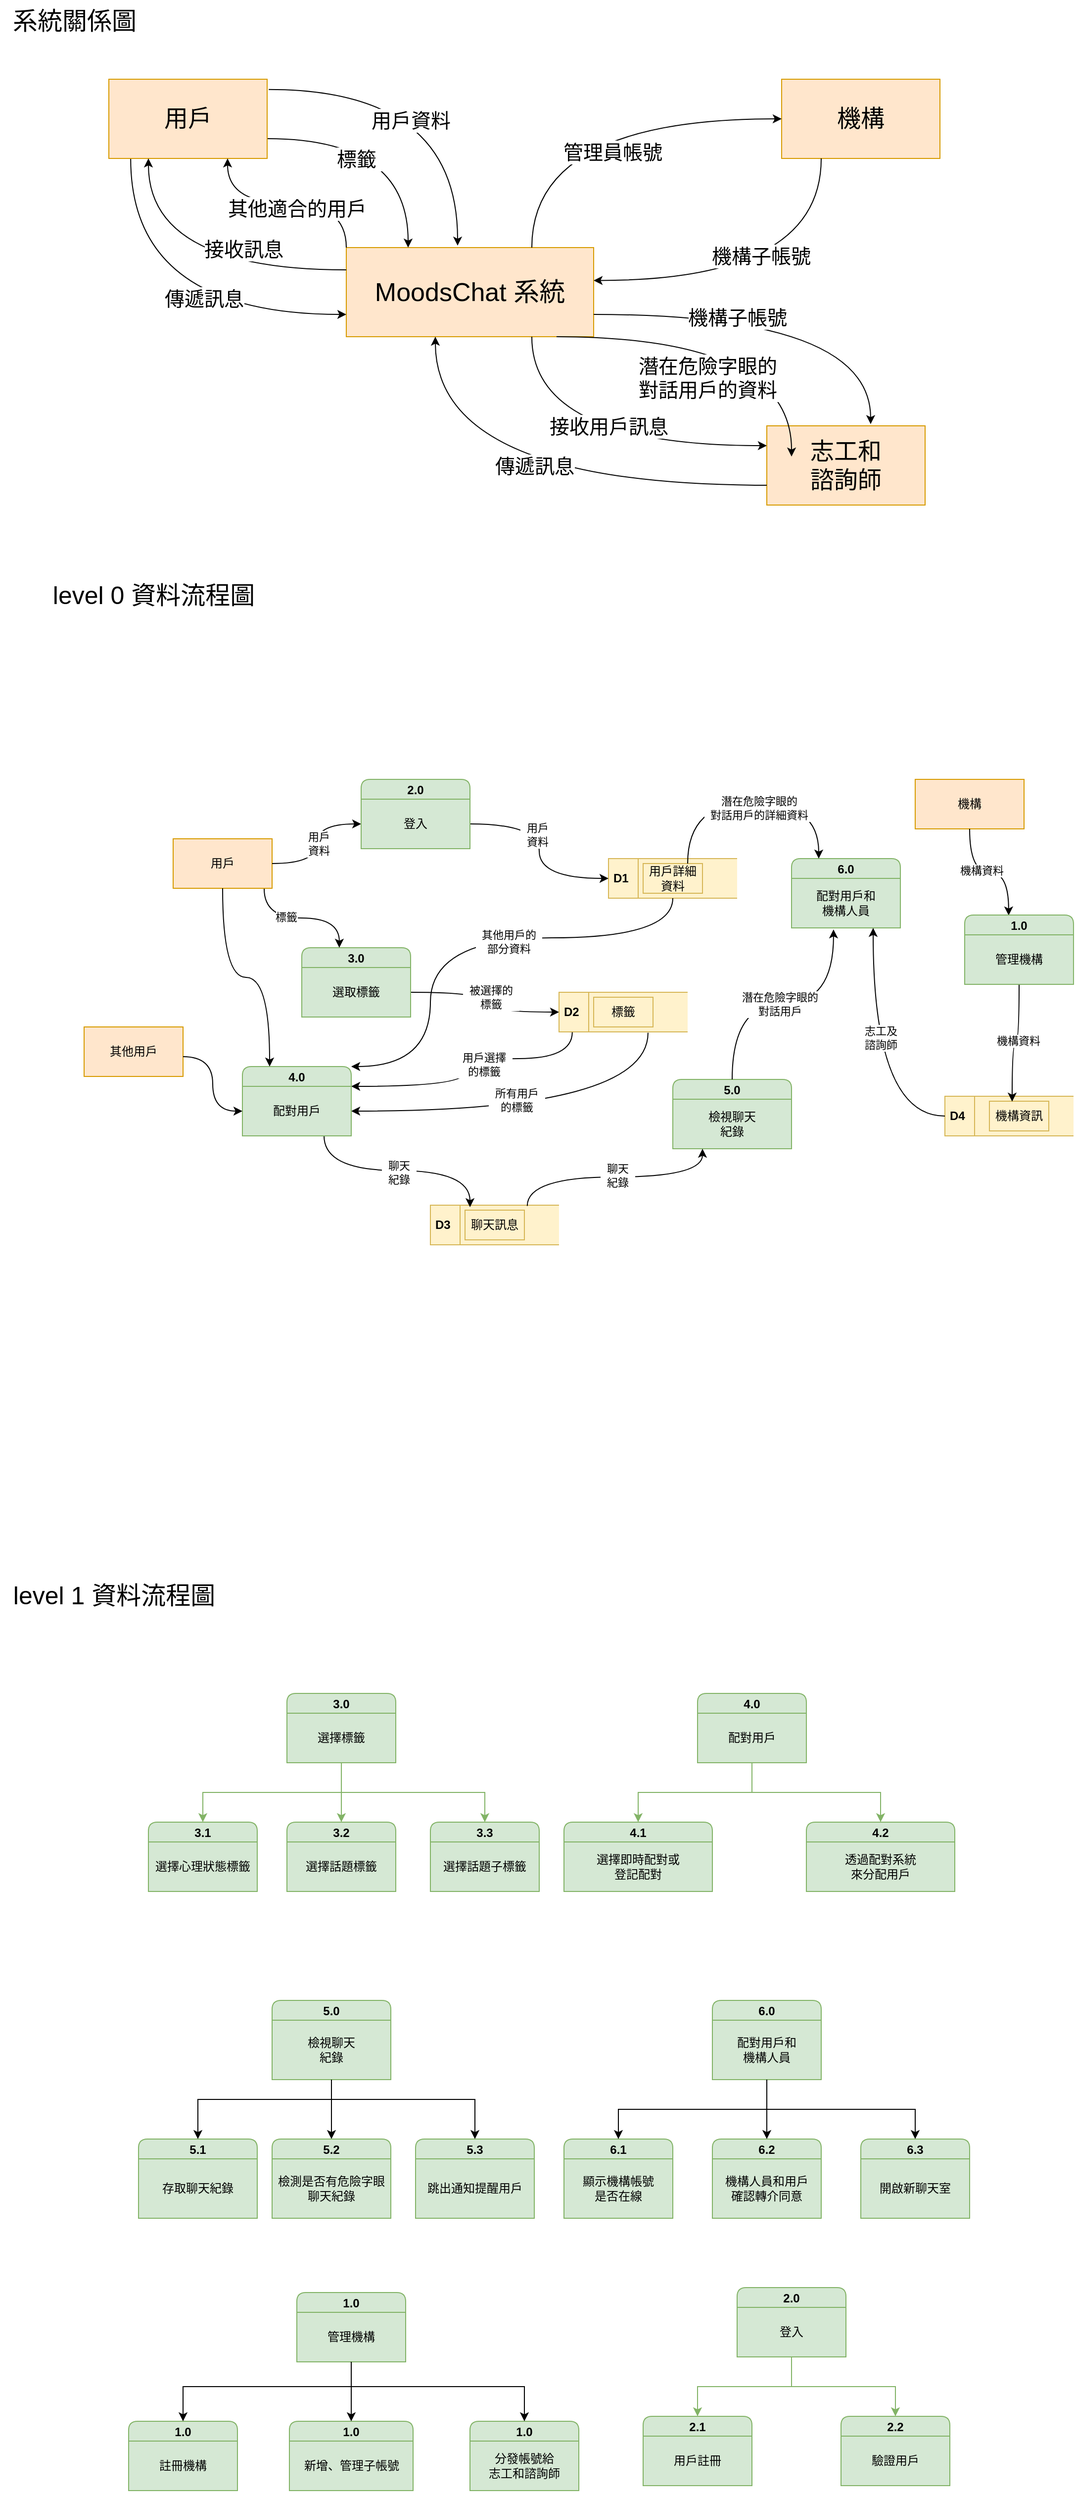 <mxfile version="22.1.3" type="github">
  <diagram name="Page-1" id="b520641d-4fe3-3701-9064-5fc419738815">
    <mxGraphModel dx="1226" dy="1479" grid="1" gridSize="10" guides="1" tooltips="1" connect="1" arrows="1" fold="1" page="1" pageScale="1" pageWidth="1100" pageHeight="850" background="none" math="0" shadow="0">
      <root>
        <mxCell id="0" />
        <mxCell id="1" parent="0" />
        <mxCell id="XSnT0I2E9s_Pdc4EKmwq-57" value="&lt;font style=&quot;font-size: 25px;&quot;&gt;level 0 資料流程圖&lt;/font&gt;" style="text;html=1;align=center;verticalAlign=middle;resizable=0;points=[];autosize=1;strokeColor=none;fillColor=none;" vertex="1" parent="1">
          <mxGeometry x="70" y="-120" width="230" height="40" as="geometry" />
        </mxCell>
        <mxCell id="XSnT0I2E9s_Pdc4EKmwq-75" value="&lt;font style=&quot;font-size: 25px;&quot;&gt;系統關係圖&lt;/font&gt;" style="text;html=1;align=center;verticalAlign=middle;resizable=0;points=[];autosize=1;strokeColor=none;fillColor=none;" vertex="1" parent="1">
          <mxGeometry x="30" y="-700" width="150" height="40" as="geometry" />
        </mxCell>
        <mxCell id="XSnT0I2E9s_Pdc4EKmwq-82" value="&lt;font style=&quot;font-size: 25px;&quot;&gt;level 1 資料流程圖&lt;/font&gt;" style="text;html=1;align=center;verticalAlign=middle;resizable=0;points=[];autosize=1;strokeColor=none;fillColor=none;" vertex="1" parent="1">
          <mxGeometry x="30" y="890" width="230" height="40" as="geometry" />
        </mxCell>
        <mxCell id="XSnT0I2E9s_Pdc4EKmwq-339" value="" style="group" vertex="1" connectable="0" parent="1">
          <mxGeometry x="140" y="-620" width="840" height="430" as="geometry" />
        </mxCell>
        <mxCell id="XSnT0I2E9s_Pdc4EKmwq-58" value="&lt;font style=&quot;font-size: 26px;&quot;&gt;MoodsChat 系統&lt;/font&gt;" style="html=1;dashed=0;whiteSpace=wrap;fillColor=#ffe6cc;strokeColor=#d79b00;" vertex="1" parent="XSnT0I2E9s_Pdc4EKmwq-339">
          <mxGeometry x="240" y="170" width="250" height="90" as="geometry" />
        </mxCell>
        <mxCell id="XSnT0I2E9s_Pdc4EKmwq-73" style="edgeStyle=orthogonalEdgeStyle;orthogonalLoop=1;jettySize=auto;html=1;entryX=0.25;entryY=0;entryDx=0;entryDy=0;exitX=1;exitY=0.75;exitDx=0;exitDy=0;curved=1;" edge="1" parent="XSnT0I2E9s_Pdc4EKmwq-339" source="XSnT0I2E9s_Pdc4EKmwq-59" target="XSnT0I2E9s_Pdc4EKmwq-58">
          <mxGeometry relative="1" as="geometry">
            <Array as="points">
              <mxPoint x="303" y="60" />
            </Array>
          </mxGeometry>
        </mxCell>
        <mxCell id="XSnT0I2E9s_Pdc4EKmwq-74" value="&lt;font style=&quot;font-size: 20px;&quot;&gt;&amp;nbsp;標籤&amp;nbsp;&lt;/font&gt;" style="edgeLabel;html=1;align=center;verticalAlign=middle;resizable=0;points=[];" vertex="1" connectable="0" parent="XSnT0I2E9s_Pdc4EKmwq-73">
          <mxGeometry x="-0.35" y="-8" relative="1" as="geometry">
            <mxPoint x="8" y="12" as="offset" />
          </mxGeometry>
        </mxCell>
        <mxCell id="XSnT0I2E9s_Pdc4EKmwq-327" style="edgeStyle=orthogonalEdgeStyle;orthogonalLoop=1;jettySize=auto;html=1;entryX=0;entryY=0.75;entryDx=0;entryDy=0;exitX=0.138;exitY=1.003;exitDx=0;exitDy=0;exitPerimeter=0;curved=1;" edge="1" parent="XSnT0I2E9s_Pdc4EKmwq-339" source="XSnT0I2E9s_Pdc4EKmwq-59" target="XSnT0I2E9s_Pdc4EKmwq-58">
          <mxGeometry relative="1" as="geometry" />
        </mxCell>
        <mxCell id="XSnT0I2E9s_Pdc4EKmwq-331" value="傳遞訊息" style="edgeLabel;html=1;align=center;verticalAlign=middle;resizable=0;points=[];fontSize=20;" vertex="1" connectable="0" parent="XSnT0I2E9s_Pdc4EKmwq-327">
          <mxGeometry x="0.127" y="-3" relative="1" as="geometry">
            <mxPoint x="19" y="-20" as="offset" />
          </mxGeometry>
        </mxCell>
        <mxCell id="XSnT0I2E9s_Pdc4EKmwq-59" value="&lt;font style=&quot;font-size: 24px;&quot;&gt;用戶&lt;/font&gt;" style="html=1;dashed=0;whiteSpace=wrap;fillColor=#ffe6cc;strokeColor=#d79b00;" vertex="1" parent="XSnT0I2E9s_Pdc4EKmwq-339">
          <mxGeometry width="160" height="80" as="geometry" />
        </mxCell>
        <mxCell id="XSnT0I2E9s_Pdc4EKmwq-322" style="edgeStyle=orthogonalEdgeStyle;orthogonalLoop=1;jettySize=auto;html=1;entryX=0.25;entryY=1;entryDx=0;entryDy=0;exitX=0;exitY=0.25;exitDx=0;exitDy=0;curved=1;" edge="1" parent="XSnT0I2E9s_Pdc4EKmwq-339" source="XSnT0I2E9s_Pdc4EKmwq-58" target="XSnT0I2E9s_Pdc4EKmwq-59">
          <mxGeometry relative="1" as="geometry" />
        </mxCell>
        <mxCell id="XSnT0I2E9s_Pdc4EKmwq-325" value="接收訊息" style="edgeLabel;html=1;align=center;verticalAlign=middle;resizable=0;points=[];fontSize=20;" vertex="1" connectable="0" parent="XSnT0I2E9s_Pdc4EKmwq-322">
          <mxGeometry x="-0.376" y="-7" relative="1" as="geometry">
            <mxPoint x="-7" y="-15" as="offset" />
          </mxGeometry>
        </mxCell>
        <mxCell id="XSnT0I2E9s_Pdc4EKmwq-60" value="&lt;font style=&quot;font-size: 24px;&quot;&gt;機構&lt;/font&gt;" style="html=1;dashed=0;whiteSpace=wrap;fillColor=#ffe6cc;strokeColor=#d79b00;" vertex="1" parent="XSnT0I2E9s_Pdc4EKmwq-339">
          <mxGeometry x="680" width="160" height="80" as="geometry" />
        </mxCell>
        <mxCell id="XSnT0I2E9s_Pdc4EKmwq-305" style="edgeStyle=orthogonalEdgeStyle;orthogonalLoop=1;jettySize=auto;html=1;entryX=0;entryY=0.5;entryDx=0;entryDy=0;curved=1;exitX=0.75;exitY=0;exitDx=0;exitDy=0;" edge="1" parent="XSnT0I2E9s_Pdc4EKmwq-339" source="XSnT0I2E9s_Pdc4EKmwq-58" target="XSnT0I2E9s_Pdc4EKmwq-60">
          <mxGeometry relative="1" as="geometry" />
        </mxCell>
        <mxCell id="XSnT0I2E9s_Pdc4EKmwq-306" value="&lt;span style=&quot;font-size: 20px;&quot;&gt;管理員帳號&lt;/span&gt;" style="edgeLabel;html=1;align=center;verticalAlign=middle;resizable=0;points=[];" vertex="1" connectable="0" parent="XSnT0I2E9s_Pdc4EKmwq-305">
          <mxGeometry x="0.08" y="-38" relative="1" as="geometry">
            <mxPoint x="5" y="-5" as="offset" />
          </mxGeometry>
        </mxCell>
        <mxCell id="XSnT0I2E9s_Pdc4EKmwq-61" style="edgeStyle=orthogonalEdgeStyle;orthogonalLoop=1;jettySize=auto;html=1;exitX=1.01;exitY=0.13;exitDx=0;exitDy=0;exitPerimeter=0;entryX=0.45;entryY=-0.022;entryDx=0;entryDy=0;entryPerimeter=0;curved=1;" edge="1" parent="XSnT0I2E9s_Pdc4EKmwq-339" source="XSnT0I2E9s_Pdc4EKmwq-59" target="XSnT0I2E9s_Pdc4EKmwq-58">
          <mxGeometry relative="1" as="geometry">
            <mxPoint x="350" y="160" as="targetPoint" />
          </mxGeometry>
        </mxCell>
        <mxCell id="XSnT0I2E9s_Pdc4EKmwq-62" value="&lt;font style=&quot;font-size: 20px;&quot;&gt;&amp;nbsp; 用戶資料&amp;nbsp;&amp;nbsp;&lt;/font&gt;" style="edgeLabel;html=1;align=center;verticalAlign=middle;resizable=0;points=[];" vertex="1" connectable="0" parent="XSnT0I2E9s_Pdc4EKmwq-61">
          <mxGeometry x="-0.335" y="-19" relative="1" as="geometry">
            <mxPoint x="27" y="11" as="offset" />
          </mxGeometry>
        </mxCell>
        <mxCell id="XSnT0I2E9s_Pdc4EKmwq-63" style="edgeStyle=orthogonalEdgeStyle;orthogonalLoop=1;jettySize=auto;html=1;entryX=0.75;entryY=1;entryDx=0;entryDy=0;curved=1;exitX=0;exitY=0;exitDx=0;exitDy=0;" edge="1" parent="XSnT0I2E9s_Pdc4EKmwq-339" source="XSnT0I2E9s_Pdc4EKmwq-58" target="XSnT0I2E9s_Pdc4EKmwq-59">
          <mxGeometry relative="1" as="geometry" />
        </mxCell>
        <mxCell id="XSnT0I2E9s_Pdc4EKmwq-66" value="&lt;font style=&quot;font-size: 20px;&quot;&gt;&amp;nbsp; 其他適合的用戶&amp;nbsp;&amp;nbsp;&lt;/font&gt;" style="edgeLabel;html=1;align=center;verticalAlign=middle;resizable=0;points=[];fontSize=20;" vertex="1" connectable="0" parent="XSnT0I2E9s_Pdc4EKmwq-63">
          <mxGeometry x="0.374" y="-21" relative="1" as="geometry">
            <mxPoint x="49" y="26" as="offset" />
          </mxGeometry>
        </mxCell>
        <mxCell id="XSnT0I2E9s_Pdc4EKmwq-304" value="&lt;font style=&quot;font-size: 24px;&quot;&gt;志工和&lt;br&gt;諮詢師&lt;/font&gt;" style="html=1;dashed=0;whiteSpace=wrap;fillColor=#ffe6cc;strokeColor=#d79b00;" vertex="1" parent="XSnT0I2E9s_Pdc4EKmwq-339">
          <mxGeometry x="665" y="350" width="160" height="80" as="geometry" />
        </mxCell>
        <mxCell id="XSnT0I2E9s_Pdc4EKmwq-310" style="edgeStyle=orthogonalEdgeStyle;orthogonalLoop=1;jettySize=auto;html=1;entryX=0.656;entryY=-0.022;entryDx=0;entryDy=0;curved=1;exitX=1;exitY=0.75;exitDx=0;exitDy=0;entryPerimeter=0;" edge="1" parent="XSnT0I2E9s_Pdc4EKmwq-339" source="XSnT0I2E9s_Pdc4EKmwq-58" target="XSnT0I2E9s_Pdc4EKmwq-304">
          <mxGeometry relative="1" as="geometry">
            <mxPoint x="490" y="250" as="sourcePoint" />
          </mxGeometry>
        </mxCell>
        <mxCell id="XSnT0I2E9s_Pdc4EKmwq-311" value="&lt;font style=&quot;font-size: 20px;&quot;&gt;機構子帳號&lt;/font&gt;" style="edgeLabel;html=1;align=center;verticalAlign=middle;resizable=0;points=[];" vertex="1" connectable="0" parent="XSnT0I2E9s_Pdc4EKmwq-310">
          <mxGeometry x="-0.258" y="-2" relative="1" as="geometry">
            <mxPoint as="offset" />
          </mxGeometry>
        </mxCell>
        <mxCell id="XSnT0I2E9s_Pdc4EKmwq-307" style="edgeStyle=orthogonalEdgeStyle;orthogonalLoop=1;jettySize=auto;html=1;entryX=1;entryY=0.369;entryDx=0;entryDy=0;entryPerimeter=0;curved=1;" edge="1" parent="XSnT0I2E9s_Pdc4EKmwq-339" source="XSnT0I2E9s_Pdc4EKmwq-60" target="XSnT0I2E9s_Pdc4EKmwq-58">
          <mxGeometry relative="1" as="geometry">
            <Array as="points">
              <mxPoint x="720" y="203" />
            </Array>
          </mxGeometry>
        </mxCell>
        <mxCell id="XSnT0I2E9s_Pdc4EKmwq-308" value="&lt;span style=&quot;font-size: 20px;&quot;&gt;&amp;nbsp; 機構子帳號&amp;nbsp;&amp;nbsp;&lt;/span&gt;" style="edgeLabel;html=1;align=center;verticalAlign=middle;resizable=0;points=[];" vertex="1" connectable="0" parent="XSnT0I2E9s_Pdc4EKmwq-307">
          <mxGeometry x="0.045" y="-25" relative="1" as="geometry">
            <mxPoint as="offset" />
          </mxGeometry>
        </mxCell>
        <mxCell id="XSnT0I2E9s_Pdc4EKmwq-313" style="edgeStyle=orthogonalEdgeStyle;orthogonalLoop=1;jettySize=auto;html=1;curved=1;exitX=0.75;exitY=1;exitDx=0;exitDy=0;" edge="1" parent="XSnT0I2E9s_Pdc4EKmwq-339">
          <mxGeometry relative="1" as="geometry">
            <mxPoint x="452.5" y="260" as="sourcePoint" />
            <mxPoint x="690" y="381" as="targetPoint" />
          </mxGeometry>
        </mxCell>
        <mxCell id="XSnT0I2E9s_Pdc4EKmwq-315" value="&lt;font style=&quot;font-size: 20px;&quot;&gt;&amp;nbsp; 潛在危險字眼的&amp;nbsp;&amp;nbsp;&lt;br style=&quot;border-color: var(--border-color);&quot;&gt;&amp;nbsp; 對話用戶的資料&amp;nbsp;&amp;nbsp;&lt;/font&gt;" style="edgeLabel;html=1;align=center;verticalAlign=middle;resizable=0;points=[];" vertex="1" connectable="0" parent="XSnT0I2E9s_Pdc4EKmwq-313">
          <mxGeometry x="0.07" y="15" relative="1" as="geometry">
            <mxPoint x="-40" y="55" as="offset" />
          </mxGeometry>
        </mxCell>
        <mxCell id="XSnT0I2E9s_Pdc4EKmwq-312" style="edgeStyle=orthogonalEdgeStyle;orthogonalLoop=1;jettySize=auto;html=1;entryX=0;entryY=0.25;entryDx=0;entryDy=0;exitX=0.75;exitY=1;exitDx=0;exitDy=0;strokeColor=none;curved=1;" edge="1" parent="XSnT0I2E9s_Pdc4EKmwq-339" source="XSnT0I2E9s_Pdc4EKmwq-58" target="XSnT0I2E9s_Pdc4EKmwq-304">
          <mxGeometry relative="1" as="geometry" />
        </mxCell>
        <mxCell id="XSnT0I2E9s_Pdc4EKmwq-332" style="edgeStyle=orthogonalEdgeStyle;orthogonalLoop=1;jettySize=auto;html=1;entryX=0.36;entryY=1;entryDx=0;entryDy=0;entryPerimeter=0;curved=1;" edge="1" parent="XSnT0I2E9s_Pdc4EKmwq-339" source="XSnT0I2E9s_Pdc4EKmwq-304" target="XSnT0I2E9s_Pdc4EKmwq-58">
          <mxGeometry relative="1" as="geometry">
            <Array as="points">
              <mxPoint x="330" y="410" />
            </Array>
          </mxGeometry>
        </mxCell>
        <mxCell id="XSnT0I2E9s_Pdc4EKmwq-333" value="&lt;font style=&quot;font-size: 20px;&quot;&gt;傳遞訊息&lt;/font&gt;" style="edgeLabel;html=1;align=center;verticalAlign=middle;resizable=0;points=[];" vertex="1" connectable="0" parent="XSnT0I2E9s_Pdc4EKmwq-332">
          <mxGeometry x="-0.283" y="-5" relative="1" as="geometry">
            <mxPoint x="-61" y="-15" as="offset" />
          </mxGeometry>
        </mxCell>
        <mxCell id="XSnT0I2E9s_Pdc4EKmwq-334" style="edgeStyle=orthogonalEdgeStyle;orthogonalLoop=1;jettySize=auto;html=1;entryX=0;entryY=0.25;entryDx=0;entryDy=0;exitX=0.75;exitY=1;exitDx=0;exitDy=0;curved=1;" edge="1" parent="XSnT0I2E9s_Pdc4EKmwq-339" source="XSnT0I2E9s_Pdc4EKmwq-58" target="XSnT0I2E9s_Pdc4EKmwq-304">
          <mxGeometry relative="1" as="geometry" />
        </mxCell>
        <mxCell id="XSnT0I2E9s_Pdc4EKmwq-336" value="&lt;font style=&quot;font-size: 20px;&quot;&gt;接收用戶訊息&lt;/font&gt;" style="edgeLabel;html=1;align=center;verticalAlign=middle;resizable=0;points=[];" vertex="1" connectable="0" parent="XSnT0I2E9s_Pdc4EKmwq-334">
          <mxGeometry x="-0.007" y="1" relative="1" as="geometry">
            <mxPoint x="15" y="-19" as="offset" />
          </mxGeometry>
        </mxCell>
        <mxCell id="XSnT0I2E9s_Pdc4EKmwq-340" value="" style="group" vertex="1" connectable="0" parent="1">
          <mxGeometry x="115" y="87" width="1000" height="470" as="geometry" />
        </mxCell>
        <mxCell id="XSnT0I2E9s_Pdc4EKmwq-27" value="機構" style="html=1;dashed=0;whiteSpace=wrap;container=0;fillColor=#ffe6cc;strokeColor=#d79b00;" vertex="1" parent="XSnT0I2E9s_Pdc4EKmwq-340">
          <mxGeometry x="840" width="110" height="50" as="geometry" />
        </mxCell>
        <mxCell id="XSnT0I2E9s_Pdc4EKmwq-166" style="edgeStyle=orthogonalEdgeStyle;orthogonalLoop=1;jettySize=auto;html=1;entryX=0.404;entryY=0.006;entryDx=0;entryDy=0;entryPerimeter=0;curved=1;" edge="1" parent="XSnT0I2E9s_Pdc4EKmwq-340" source="XSnT0I2E9s_Pdc4EKmwq-27" target="XSnT0I2E9s_Pdc4EKmwq-163">
          <mxGeometry relative="1" as="geometry" />
        </mxCell>
        <mxCell id="XSnT0I2E9s_Pdc4EKmwq-167" value="機構資料" style="edgeLabel;html=1;align=center;verticalAlign=middle;resizable=0;points=[];container=0;" vertex="1" connectable="0" parent="XSnT0I2E9s_Pdc4EKmwq-166">
          <mxGeometry x="-0.125" y="2" relative="1" as="geometry">
            <mxPoint as="offset" />
          </mxGeometry>
        </mxCell>
        <mxCell id="DQgmJm5E7RuLA71w_BIT-6" value="&lt;b&gt;D1&lt;/b&gt;" style="html=1;dashed=0;whiteSpace=wrap;shape=mxgraph.dfd.dataStoreID;align=left;spacingLeft=3;points=[[0,0],[0.5,0],[1,0],[0,0.5],[1,0.5],[0,1],[0.5,1],[1,1]];container=0;fillColor=#fff2cc;strokeColor=#d6b656;" parent="XSnT0I2E9s_Pdc4EKmwq-340" vertex="1">
          <mxGeometry x="530" y="80" width="130" height="40" as="geometry" />
        </mxCell>
        <mxCell id="DQgmJm5E7RuLA71w_BIT-10" value="用戶" style="html=1;dashed=0;whiteSpace=wrap;container=0;fillColor=#ffe6cc;strokeColor=#d79b00;" parent="XSnT0I2E9s_Pdc4EKmwq-340" vertex="1">
          <mxGeometry x="90" y="60" width="100" height="50" as="geometry" />
        </mxCell>
        <mxCell id="DQgmJm5E7RuLA71w_BIT-11" value="2.0" style="swimlane;fontStyle=1;childLayout=stackLayout;horizontal=1;startSize=20;fillColor=#d5e8d4;horizontalStack=0;resizeParent=1;resizeParentMax=0;resizeLast=0;collapsible=0;marginBottom=0;swimlaneFillColor=#ffffff;rounded=1;fontFamily=Helvetica;verticalAlign=middle;container=0;strokeColor=#82b366;" parent="XSnT0I2E9s_Pdc4EKmwq-340" vertex="1">
          <mxGeometry x="280" width="110" height="70" as="geometry" />
        </mxCell>
        <mxCell id="XSnT0I2E9s_Pdc4EKmwq-8" style="edgeStyle=orthogonalEdgeStyle;orthogonalLoop=1;jettySize=auto;html=1;entryX=0;entryY=0.5;entryDx=0;entryDy=0;curved=1;" edge="1" parent="XSnT0I2E9s_Pdc4EKmwq-340" source="DQgmJm5E7RuLA71w_BIT-10" target="oVbfc0MDXnG8jit9gMaF-4">
          <mxGeometry relative="1" as="geometry" />
        </mxCell>
        <mxCell id="XSnT0I2E9s_Pdc4EKmwq-9" value="&amp;nbsp; 用戶&amp;nbsp;&amp;nbsp;&lt;br&gt;&amp;nbsp; 資料&amp;nbsp;&amp;nbsp;" style="edgeLabel;html=1;align=center;verticalAlign=middle;resizable=0;points=[];container=0;" vertex="1" connectable="0" parent="XSnT0I2E9s_Pdc4EKmwq-8">
          <mxGeometry x="0.003" y="-2" relative="1" as="geometry">
            <mxPoint as="offset" />
          </mxGeometry>
        </mxCell>
        <mxCell id="oVbfc0MDXnG8jit9gMaF-2" value="用戶詳細資料" style="text;html=1;strokeColor=#d6b656;fillColor=#fff2cc;align=center;verticalAlign=middle;whiteSpace=wrap;rounded=0;container=0;" parent="XSnT0I2E9s_Pdc4EKmwq-340" vertex="1">
          <mxGeometry x="565" y="85" width="60" height="30" as="geometry" />
        </mxCell>
        <mxCell id="oVbfc0MDXnG8jit9gMaF-8" value="3.0" style="swimlane;fontStyle=1;childLayout=stackLayout;horizontal=1;startSize=20;fillColor=#d5e8d4;horizontalStack=0;resizeParent=1;resizeParentMax=0;resizeLast=0;collapsible=0;marginBottom=0;swimlaneFillColor=#ffffff;rounded=1;fontFamily=Helvetica;verticalAlign=middle;container=0;strokeColor=#82b366;" parent="XSnT0I2E9s_Pdc4EKmwq-340" vertex="1">
          <mxGeometry x="220" y="170" width="110" height="70" as="geometry" />
        </mxCell>
        <mxCell id="oVbfc0MDXnG8jit9gMaF-13" style="edgeStyle=orthogonalEdgeStyle;orthogonalLoop=1;jettySize=auto;html=1;entryX=0.345;entryY=0;entryDx=0;entryDy=0;entryPerimeter=0;curved=1;exitX=0.92;exitY=1.01;exitDx=0;exitDy=0;exitPerimeter=0;" parent="XSnT0I2E9s_Pdc4EKmwq-340" source="DQgmJm5E7RuLA71w_BIT-10" target="oVbfc0MDXnG8jit9gMaF-8" edge="1">
          <mxGeometry relative="1" as="geometry" />
        </mxCell>
        <mxCell id="XSnT0I2E9s_Pdc4EKmwq-94" value="標籤" style="edgeLabel;html=1;align=center;verticalAlign=middle;resizable=0;points=[];container=0;" vertex="1" connectable="0" parent="oVbfc0MDXnG8jit9gMaF-13">
          <mxGeometry x="-0.241" y="1" relative="1" as="geometry">
            <mxPoint as="offset" />
          </mxGeometry>
        </mxCell>
        <mxCell id="oVbfc0MDXnG8jit9gMaF-15" value="&lt;b&gt;D2&lt;/b&gt;" style="html=1;dashed=0;whiteSpace=wrap;shape=mxgraph.dfd.dataStoreID;align=left;spacingLeft=3;points=[[0,0],[0.5,0],[1,0],[0,0.5],[1,0.5],[0,1],[0.5,1],[1,1]];container=0;fillColor=#fff2cc;strokeColor=#d6b656;" parent="XSnT0I2E9s_Pdc4EKmwq-340" vertex="1">
          <mxGeometry x="480" y="215" width="130" height="40" as="geometry" />
        </mxCell>
        <mxCell id="oVbfc0MDXnG8jit9gMaF-16" value="標籤" style="text;html=1;strokeColor=#d6b656;fillColor=#fff2cc;align=center;verticalAlign=middle;whiteSpace=wrap;rounded=0;container=0;" parent="XSnT0I2E9s_Pdc4EKmwq-340" vertex="1">
          <mxGeometry x="515" y="220" width="60" height="30" as="geometry" />
        </mxCell>
        <mxCell id="oVbfc0MDXnG8jit9gMaF-18" style="edgeStyle=orthogonalEdgeStyle;orthogonalLoop=1;jettySize=auto;html=1;entryX=0;entryY=0.5;entryDx=0;entryDy=0;curved=1;" parent="XSnT0I2E9s_Pdc4EKmwq-340" source="oVbfc0MDXnG8jit9gMaF-9" target="oVbfc0MDXnG8jit9gMaF-15" edge="1">
          <mxGeometry relative="1" as="geometry" />
        </mxCell>
        <mxCell id="oVbfc0MDXnG8jit9gMaF-20" value="&amp;nbsp; 被選擇的&amp;nbsp;&amp;nbsp;&lt;br&gt;標籤" style="edgeLabel;html=1;align=center;verticalAlign=middle;resizable=0;points=[];container=0;" parent="oVbfc0MDXnG8jit9gMaF-18" vertex="1" connectable="0">
          <mxGeometry x="-0.063" y="6" relative="1" as="geometry">
            <mxPoint as="offset" />
          </mxGeometry>
        </mxCell>
        <mxCell id="XSnT0I2E9s_Pdc4EKmwq-2" value="4.0" style="swimlane;fontStyle=1;childLayout=stackLayout;horizontal=1;startSize=20;fillColor=#d5e8d4;horizontalStack=0;resizeParent=1;resizeParentMax=0;resizeLast=0;collapsible=0;marginBottom=0;swimlaneFillColor=#ffffff;rounded=1;fontFamily=Helvetica;verticalAlign=middle;container=0;strokeColor=#82b366;" vertex="1" parent="XSnT0I2E9s_Pdc4EKmwq-340">
          <mxGeometry x="160" y="290" width="110" height="70" as="geometry" />
        </mxCell>
        <mxCell id="XSnT0I2E9s_Pdc4EKmwq-16" style="edgeStyle=orthogonalEdgeStyle;orthogonalLoop=1;jettySize=auto;html=1;entryX=1;entryY=0.5;entryDx=0;entryDy=0;exitX=0.692;exitY=1.021;exitDx=0;exitDy=0;exitPerimeter=0;curved=1;" edge="1" parent="XSnT0I2E9s_Pdc4EKmwq-340" source="oVbfc0MDXnG8jit9gMaF-15" target="XSnT0I2E9s_Pdc4EKmwq-4">
          <mxGeometry relative="1" as="geometry" />
        </mxCell>
        <mxCell id="XSnT0I2E9s_Pdc4EKmwq-17" value="&amp;nbsp; 所有用戶&amp;nbsp;&amp;nbsp;&lt;br&gt;的標籤" style="edgeLabel;html=1;align=center;verticalAlign=middle;resizable=0;points=[];container=0;" vertex="1" connectable="0" parent="XSnT0I2E9s_Pdc4EKmwq-16">
          <mxGeometry x="0.122" y="-11" relative="1" as="geometry">
            <mxPoint as="offset" />
          </mxGeometry>
        </mxCell>
        <mxCell id="XSnT0I2E9s_Pdc4EKmwq-96" style="edgeStyle=orthogonalEdgeStyle;orthogonalLoop=1;jettySize=auto;html=1;entryX=1;entryY=0;entryDx=0;entryDy=0;curved=1;exitX=0.103;exitY=1.01;exitDx=0;exitDy=0;exitPerimeter=0;" edge="1" parent="XSnT0I2E9s_Pdc4EKmwq-340" source="oVbfc0MDXnG8jit9gMaF-15" target="XSnT0I2E9s_Pdc4EKmwq-4">
          <mxGeometry relative="1" as="geometry">
            <Array as="points">
              <mxPoint x="493" y="282" />
              <mxPoint x="385" y="282" />
              <mxPoint x="385" y="310" />
            </Array>
          </mxGeometry>
        </mxCell>
        <mxCell id="XSnT0I2E9s_Pdc4EKmwq-97" value="&amp;nbsp; 用戶選擇&amp;nbsp;&amp;nbsp;&lt;br style=&quot;border-color: var(--border-color);&quot;&gt;的標籤" style="edgeLabel;html=1;align=center;verticalAlign=middle;resizable=0;points=[];container=0;" vertex="1" connectable="0" parent="XSnT0I2E9s_Pdc4EKmwq-96">
          <mxGeometry x="-0.164" y="6" relative="1" as="geometry">
            <mxPoint as="offset" />
          </mxGeometry>
        </mxCell>
        <mxCell id="XSnT0I2E9s_Pdc4EKmwq-64" style="edgeStyle=orthogonalEdgeStyle;orthogonalLoop=1;jettySize=auto;html=1;entryX=1;entryY=0;entryDx=0;entryDy=0;curved=1;" edge="1" parent="XSnT0I2E9s_Pdc4EKmwq-340" source="DQgmJm5E7RuLA71w_BIT-6" target="XSnT0I2E9s_Pdc4EKmwq-2">
          <mxGeometry relative="1" as="geometry">
            <Array as="points">
              <mxPoint x="595" y="160" />
              <mxPoint x="350" y="160" />
              <mxPoint x="350" y="290" />
            </Array>
          </mxGeometry>
        </mxCell>
        <mxCell id="XSnT0I2E9s_Pdc4EKmwq-65" value="&amp;nbsp; 其他用戶的&amp;nbsp;&amp;nbsp;&lt;br&gt;部分資料" style="edgeLabel;html=1;align=center;verticalAlign=middle;resizable=0;points=[];container=0;" vertex="1" connectable="0" parent="XSnT0I2E9s_Pdc4EKmwq-64">
          <mxGeometry x="-0.165" y="4" relative="1" as="geometry">
            <mxPoint as="offset" />
          </mxGeometry>
        </mxCell>
        <mxCell id="XSnT0I2E9s_Pdc4EKmwq-6" style="edgeStyle=orthogonalEdgeStyle;orthogonalLoop=1;jettySize=auto;html=1;entryX=0;entryY=0.5;entryDx=0;entryDy=0;curved=1;" edge="1" parent="XSnT0I2E9s_Pdc4EKmwq-340" source="oVbfc0MDXnG8jit9gMaF-4" target="DQgmJm5E7RuLA71w_BIT-6">
          <mxGeometry relative="1" as="geometry" />
        </mxCell>
        <mxCell id="XSnT0I2E9s_Pdc4EKmwq-7" value="&amp;nbsp; 用戶&amp;nbsp;&amp;nbsp;&lt;br&gt;&amp;nbsp; 資料&amp;nbsp;&amp;nbsp;" style="edgeLabel;html=1;align=center;verticalAlign=middle;resizable=0;points=[];container=0;" vertex="1" connectable="0" parent="XSnT0I2E9s_Pdc4EKmwq-6">
          <mxGeometry x="-0.169" y="-2" relative="1" as="geometry">
            <mxPoint as="offset" />
          </mxGeometry>
        </mxCell>
        <mxCell id="XSnT0I2E9s_Pdc4EKmwq-18" value="5.0" style="swimlane;fontStyle=1;childLayout=stackLayout;horizontal=1;startSize=20;fillColor=#d5e8d4;horizontalStack=0;resizeParent=1;resizeParentMax=0;resizeLast=0;collapsible=0;marginBottom=0;swimlaneFillColor=#ffffff;rounded=1;fontFamily=Helvetica;verticalAlign=middle;container=0;strokeColor=#82b366;" vertex="1" parent="XSnT0I2E9s_Pdc4EKmwq-340">
          <mxGeometry x="595" y="303" width="120" height="70" as="geometry" />
        </mxCell>
        <mxCell id="XSnT0I2E9s_Pdc4EKmwq-10" style="edgeStyle=orthogonalEdgeStyle;orthogonalLoop=1;jettySize=auto;html=1;entryX=0.25;entryY=0;entryDx=0;entryDy=0;curved=1;" edge="1" parent="XSnT0I2E9s_Pdc4EKmwq-340" source="DQgmJm5E7RuLA71w_BIT-10" target="XSnT0I2E9s_Pdc4EKmwq-2">
          <mxGeometry relative="1" as="geometry" />
        </mxCell>
        <mxCell id="XSnT0I2E9s_Pdc4EKmwq-21" value="&lt;b&gt;D3&lt;/b&gt;" style="html=1;dashed=0;whiteSpace=wrap;shape=mxgraph.dfd.dataStoreID;align=left;spacingLeft=3;points=[[0,0],[0.5,0],[1,0],[0,0.5],[1,0.5],[0,1],[0.5,1],[1,1]];container=0;fillColor=#fff2cc;strokeColor=#d6b656;" vertex="1" parent="XSnT0I2E9s_Pdc4EKmwq-340">
          <mxGeometry x="350" y="430" width="130" height="40" as="geometry" />
        </mxCell>
        <mxCell id="XSnT0I2E9s_Pdc4EKmwq-22" value="聊天訊息" style="text;html=1;strokeColor=#d6b656;fillColor=#fff2cc;align=center;verticalAlign=middle;whiteSpace=wrap;rounded=0;container=0;" vertex="1" parent="XSnT0I2E9s_Pdc4EKmwq-340">
          <mxGeometry x="385" y="435" width="60" height="30" as="geometry" />
        </mxCell>
        <mxCell id="XSnT0I2E9s_Pdc4EKmwq-24" style="edgeStyle=orthogonalEdgeStyle;orthogonalLoop=1;jettySize=auto;html=1;entryX=0.308;entryY=0.05;entryDx=0;entryDy=0;entryPerimeter=0;exitX=0.75;exitY=1;exitDx=0;exitDy=0;curved=1;" edge="1" parent="XSnT0I2E9s_Pdc4EKmwq-340" source="XSnT0I2E9s_Pdc4EKmwq-4" target="XSnT0I2E9s_Pdc4EKmwq-21">
          <mxGeometry relative="1" as="geometry" />
        </mxCell>
        <mxCell id="XSnT0I2E9s_Pdc4EKmwq-25" value="聊天&lt;br&gt;&amp;nbsp; 紀錄&amp;nbsp;&amp;nbsp;" style="edgeLabel;html=1;align=center;verticalAlign=middle;resizable=0;points=[];container=0;" vertex="1" connectable="0" parent="XSnT0I2E9s_Pdc4EKmwq-24">
          <mxGeometry x="0.002" y="-2" relative="1" as="geometry">
            <mxPoint as="offset" />
          </mxGeometry>
        </mxCell>
        <mxCell id="XSnT0I2E9s_Pdc4EKmwq-28" value="其他用戶" style="html=1;dashed=0;whiteSpace=wrap;container=0;fillColor=#ffe6cc;strokeColor=#d79b00;" vertex="1" parent="XSnT0I2E9s_Pdc4EKmwq-340">
          <mxGeometry y="250" width="100" height="50" as="geometry" />
        </mxCell>
        <mxCell id="XSnT0I2E9s_Pdc4EKmwq-163" value="1.0" style="swimlane;fontStyle=1;childLayout=stackLayout;horizontal=1;startSize=20;fillColor=#d5e8d4;horizontalStack=0;resizeParent=1;resizeParentMax=0;resizeLast=0;collapsible=0;marginBottom=0;swimlaneFillColor=#ffffff;rounded=1;fontFamily=Helvetica;verticalAlign=middle;container=0;strokeColor=#82b366;" vertex="1" parent="XSnT0I2E9s_Pdc4EKmwq-340">
          <mxGeometry x="890" y="137" width="110" height="70" as="geometry" />
        </mxCell>
        <mxCell id="XSnT0I2E9s_Pdc4EKmwq-169" value="&lt;b&gt;D4&lt;/b&gt;" style="html=1;dashed=0;whiteSpace=wrap;shape=mxgraph.dfd.dataStoreID;align=left;spacingLeft=3;points=[[0,0],[0.5,0],[1,0],[0,0.5],[1,0.5],[0,1],[0.5,1],[1,1]];container=0;fillColor=#fff2cc;strokeColor=#d6b656;" vertex="1" parent="XSnT0I2E9s_Pdc4EKmwq-340">
          <mxGeometry x="870" y="320" width="130" height="40" as="geometry" />
        </mxCell>
        <mxCell id="XSnT0I2E9s_Pdc4EKmwq-170" value="機構資訊" style="text;html=1;strokeColor=#d6b656;fillColor=#fff2cc;align=center;verticalAlign=middle;whiteSpace=wrap;rounded=0;container=0;" vertex="1" parent="XSnT0I2E9s_Pdc4EKmwq-340">
          <mxGeometry x="915" y="325" width="60" height="30" as="geometry" />
        </mxCell>
        <mxCell id="XSnT0I2E9s_Pdc4EKmwq-173" style="edgeStyle=orthogonalEdgeStyle;orthogonalLoop=1;jettySize=auto;html=1;entryX=0.383;entryY=0.013;entryDx=0;entryDy=0;entryPerimeter=0;curved=1;" edge="1" parent="XSnT0I2E9s_Pdc4EKmwq-340" source="XSnT0I2E9s_Pdc4EKmwq-164" target="XSnT0I2E9s_Pdc4EKmwq-170">
          <mxGeometry relative="1" as="geometry" />
        </mxCell>
        <mxCell id="XSnT0I2E9s_Pdc4EKmwq-174" value="機構資料" style="edgeLabel;html=1;align=center;verticalAlign=middle;resizable=0;points=[];container=0;" vertex="1" connectable="0" parent="XSnT0I2E9s_Pdc4EKmwq-173">
          <mxGeometry x="-0.089" y="-1" relative="1" as="geometry">
            <mxPoint as="offset" />
          </mxGeometry>
        </mxCell>
        <mxCell id="XSnT0I2E9s_Pdc4EKmwq-225" value="6.0" style="swimlane;fontStyle=1;childLayout=stackLayout;horizontal=1;startSize=20;fillColor=#d5e8d4;horizontalStack=0;resizeParent=1;resizeParentMax=0;resizeLast=0;collapsible=0;marginBottom=0;swimlaneFillColor=#ffffff;rounded=1;fontFamily=Helvetica;verticalAlign=middle;container=0;strokeColor=#82b366;" vertex="1" parent="XSnT0I2E9s_Pdc4EKmwq-340">
          <mxGeometry x="715" y="80" width="110" height="70" as="geometry" />
        </mxCell>
        <mxCell id="XSnT0I2E9s_Pdc4EKmwq-155" style="edgeStyle=orthogonalEdgeStyle;orthogonalLoop=1;jettySize=auto;html=1;curved=1;exitX=0.75;exitY=0;exitDx=0;exitDy=0;entryX=0.25;entryY=0;entryDx=0;entryDy=0;" edge="1" parent="XSnT0I2E9s_Pdc4EKmwq-340" source="oVbfc0MDXnG8jit9gMaF-2" target="XSnT0I2E9s_Pdc4EKmwq-225">
          <mxGeometry relative="1" as="geometry">
            <mxPoint x="595" y="3" as="targetPoint" />
            <Array as="points">
              <mxPoint x="610" y="23" />
              <mxPoint x="742" y="23" />
            </Array>
          </mxGeometry>
        </mxCell>
        <mxCell id="XSnT0I2E9s_Pdc4EKmwq-156" value="&amp;nbsp; 潛在危險字眼的&amp;nbsp;&amp;nbsp;&lt;br style=&quot;border-color: var(--border-color);&quot;&gt;&amp;nbsp; 對話用戶的詳細資料&amp;nbsp;&amp;nbsp;" style="edgeLabel;html=1;align=center;verticalAlign=middle;resizable=0;points=[];container=0;" vertex="1" connectable="0" parent="XSnT0I2E9s_Pdc4EKmwq-155">
          <mxGeometry x="0.238" y="-6" relative="1" as="geometry">
            <mxPoint x="-22" as="offset" />
          </mxGeometry>
        </mxCell>
        <mxCell id="oVbfc0MDXnG8jit9gMaF-4" value="登入" style="text;html=1;strokeColor=#82b366;fillColor=#d5e8d4;align=center;verticalAlign=middle;whiteSpace=wrap;rounded=0;container=0;" parent="XSnT0I2E9s_Pdc4EKmwq-340" vertex="1">
          <mxGeometry x="280" y="20" width="110" height="50" as="geometry" />
        </mxCell>
        <mxCell id="oVbfc0MDXnG8jit9gMaF-7" style="edgeStyle=orthogonalEdgeStyle;rounded=0;orthogonalLoop=1;jettySize=auto;html=1;exitX=0.5;exitY=1;exitDx=0;exitDy=0;fillColor=#d5e8d4;strokeColor=#82b366;" parent="XSnT0I2E9s_Pdc4EKmwq-340" source="oVbfc0MDXnG8jit9gMaF-4" target="oVbfc0MDXnG8jit9gMaF-4" edge="1">
          <mxGeometry relative="1" as="geometry" />
        </mxCell>
        <mxCell id="oVbfc0MDXnG8jit9gMaF-10" style="edgeStyle=orthogonalEdgeStyle;rounded=0;orthogonalLoop=1;jettySize=auto;html=1;exitX=0.5;exitY=1;exitDx=0;exitDy=0;fillColor=#d5e8d4;strokeColor=#82b366;" parent="XSnT0I2E9s_Pdc4EKmwq-340" source="oVbfc0MDXnG8jit9gMaF-9" target="oVbfc0MDXnG8jit9gMaF-9" edge="1">
          <mxGeometry relative="1" as="geometry" />
        </mxCell>
        <mxCell id="oVbfc0MDXnG8jit9gMaF-9" value="選取標籤" style="text;html=1;strokeColor=#82b366;fillColor=#d5e8d4;align=center;verticalAlign=middle;whiteSpace=wrap;rounded=0;container=0;" parent="XSnT0I2E9s_Pdc4EKmwq-340" vertex="1">
          <mxGeometry x="220" y="190" width="110" height="50" as="geometry" />
        </mxCell>
        <mxCell id="XSnT0I2E9s_Pdc4EKmwq-3" style="edgeStyle=orthogonalEdgeStyle;rounded=0;orthogonalLoop=1;jettySize=auto;html=1;exitX=0.5;exitY=1;exitDx=0;exitDy=0;fillColor=#d5e8d4;strokeColor=#82b366;" edge="1" parent="XSnT0I2E9s_Pdc4EKmwq-340" source="XSnT0I2E9s_Pdc4EKmwq-4" target="XSnT0I2E9s_Pdc4EKmwq-4">
          <mxGeometry relative="1" as="geometry" />
        </mxCell>
        <mxCell id="XSnT0I2E9s_Pdc4EKmwq-4" value="配對用戶" style="text;html=1;strokeColor=#82b366;fillColor=#d5e8d4;align=center;verticalAlign=middle;whiteSpace=wrap;rounded=0;container=0;" vertex="1" parent="XSnT0I2E9s_Pdc4EKmwq-340">
          <mxGeometry x="160" y="310" width="110" height="50" as="geometry" />
        </mxCell>
        <mxCell id="XSnT0I2E9s_Pdc4EKmwq-30" style="edgeStyle=orthogonalEdgeStyle;orthogonalLoop=1;jettySize=auto;html=1;entryX=0;entryY=0.5;entryDx=0;entryDy=0;curved=1;" edge="1" parent="XSnT0I2E9s_Pdc4EKmwq-340" source="XSnT0I2E9s_Pdc4EKmwq-28" target="XSnT0I2E9s_Pdc4EKmwq-4">
          <mxGeometry relative="1" as="geometry">
            <Array as="points">
              <mxPoint x="130" y="280" />
              <mxPoint x="130" y="335" />
            </Array>
          </mxGeometry>
        </mxCell>
        <mxCell id="XSnT0I2E9s_Pdc4EKmwq-19" style="edgeStyle=orthogonalEdgeStyle;rounded=0;orthogonalLoop=1;jettySize=auto;html=1;exitX=0.5;exitY=1;exitDx=0;exitDy=0;fillColor=#d5e8d4;strokeColor=#82b366;" edge="1" parent="XSnT0I2E9s_Pdc4EKmwq-340" source="XSnT0I2E9s_Pdc4EKmwq-20" target="XSnT0I2E9s_Pdc4EKmwq-20">
          <mxGeometry relative="1" as="geometry" />
        </mxCell>
        <mxCell id="XSnT0I2E9s_Pdc4EKmwq-20" value="檢視聊天&lt;br&gt;紀錄" style="text;html=1;strokeColor=#82b366;fillColor=#d5e8d4;align=center;verticalAlign=middle;whiteSpace=wrap;rounded=0;container=0;" vertex="1" parent="XSnT0I2E9s_Pdc4EKmwq-340">
          <mxGeometry x="595" y="323" width="120" height="50" as="geometry" />
        </mxCell>
        <mxCell id="XSnT0I2E9s_Pdc4EKmwq-36" style="edgeStyle=orthogonalEdgeStyle;orthogonalLoop=1;jettySize=auto;html=1;entryX=0.25;entryY=1;entryDx=0;entryDy=0;curved=1;exitX=0.753;exitY=0.02;exitDx=0;exitDy=0;exitPerimeter=0;" edge="1" parent="XSnT0I2E9s_Pdc4EKmwq-340" source="XSnT0I2E9s_Pdc4EKmwq-21" target="XSnT0I2E9s_Pdc4EKmwq-20">
          <mxGeometry relative="1" as="geometry" />
        </mxCell>
        <mxCell id="XSnT0I2E9s_Pdc4EKmwq-37" value="&amp;nbsp; 聊天&amp;nbsp;&amp;nbsp;&lt;br&gt;&amp;nbsp; 紀錄&amp;nbsp;&amp;nbsp;" style="edgeLabel;html=1;align=center;verticalAlign=middle;resizable=0;points=[];container=0;" vertex="1" connectable="0" parent="XSnT0I2E9s_Pdc4EKmwq-36">
          <mxGeometry x="0.023" y="2" relative="1" as="geometry">
            <mxPoint as="offset" />
          </mxGeometry>
        </mxCell>
        <mxCell id="XSnT0I2E9s_Pdc4EKmwq-164" value="管理機構" style="text;html=1;strokeColor=#82b366;fillColor=#d5e8d4;align=center;verticalAlign=middle;whiteSpace=wrap;rounded=0;container=0;" vertex="1" parent="XSnT0I2E9s_Pdc4EKmwq-340">
          <mxGeometry x="890" y="157" width="110" height="50" as="geometry" />
        </mxCell>
        <mxCell id="XSnT0I2E9s_Pdc4EKmwq-165" style="edgeStyle=orthogonalEdgeStyle;rounded=0;orthogonalLoop=1;jettySize=auto;html=1;exitX=0.5;exitY=1;exitDx=0;exitDy=0;fillColor=#d5e8d4;strokeColor=#82b366;" edge="1" parent="XSnT0I2E9s_Pdc4EKmwq-340" source="XSnT0I2E9s_Pdc4EKmwq-164" target="XSnT0I2E9s_Pdc4EKmwq-164">
          <mxGeometry relative="1" as="geometry" />
        </mxCell>
        <mxCell id="XSnT0I2E9s_Pdc4EKmwq-226" value="配對用戶和&lt;br&gt;機構人員" style="text;html=1;strokeColor=#82b366;fillColor=#d5e8d4;align=center;verticalAlign=middle;whiteSpace=wrap;rounded=0;container=0;" vertex="1" parent="XSnT0I2E9s_Pdc4EKmwq-340">
          <mxGeometry x="715" y="100" width="110" height="50" as="geometry" />
        </mxCell>
        <mxCell id="XSnT0I2E9s_Pdc4EKmwq-227" style="edgeStyle=orthogonalEdgeStyle;rounded=0;orthogonalLoop=1;jettySize=auto;html=1;exitX=0.5;exitY=1;exitDx=0;exitDy=0;" edge="1" parent="XSnT0I2E9s_Pdc4EKmwq-340">
          <mxGeometry relative="1" as="geometry">
            <mxPoint x="835" y="187" as="sourcePoint" />
            <mxPoint x="835" y="187" as="targetPoint" />
          </mxGeometry>
        </mxCell>
        <mxCell id="XSnT0I2E9s_Pdc4EKmwq-232" style="edgeStyle=orthogonalEdgeStyle;orthogonalLoop=1;jettySize=auto;html=1;entryX=0.386;entryY=1.031;entryDx=0;entryDy=0;entryPerimeter=0;curved=1;" edge="1" parent="XSnT0I2E9s_Pdc4EKmwq-340" source="XSnT0I2E9s_Pdc4EKmwq-18" target="XSnT0I2E9s_Pdc4EKmwq-226">
          <mxGeometry relative="1" as="geometry">
            <mxPoint x="715" y="163" as="targetPoint" />
          </mxGeometry>
        </mxCell>
        <mxCell id="XSnT0I2E9s_Pdc4EKmwq-233" value="&amp;nbsp; 潛在危險字眼的&amp;nbsp;&amp;nbsp;&lt;br style=&quot;border-color: var(--border-color);&quot;&gt;對話用戶" style="edgeLabel;html=1;align=center;verticalAlign=middle;resizable=0;points=[];container=0;" vertex="1" connectable="0" parent="XSnT0I2E9s_Pdc4EKmwq-232">
          <mxGeometry x="-0.021" relative="1" as="geometry">
            <mxPoint as="offset" />
          </mxGeometry>
        </mxCell>
        <mxCell id="XSnT0I2E9s_Pdc4EKmwq-234" style="edgeStyle=orthogonalEdgeStyle;orthogonalLoop=1;jettySize=auto;html=1;entryX=0.75;entryY=1;entryDx=0;entryDy=0;curved=1;" edge="1" parent="XSnT0I2E9s_Pdc4EKmwq-340" source="XSnT0I2E9s_Pdc4EKmwq-169" target="XSnT0I2E9s_Pdc4EKmwq-226">
          <mxGeometry relative="1" as="geometry" />
        </mxCell>
        <mxCell id="XSnT0I2E9s_Pdc4EKmwq-237" value="志工及&lt;br&gt;諮詢師" style="edgeLabel;html=1;align=center;verticalAlign=middle;resizable=0;points=[];" vertex="1" connectable="0" parent="XSnT0I2E9s_Pdc4EKmwq-234">
          <mxGeometry x="0.155" y="-7" relative="1" as="geometry">
            <mxPoint as="offset" />
          </mxGeometry>
        </mxCell>
        <mxCell id="XSnT0I2E9s_Pdc4EKmwq-361" value="" style="group" vertex="1" connectable="0" parent="1">
          <mxGeometry x="160" y="1610" width="830" height="205" as="geometry" />
        </mxCell>
        <mxCell id="XSnT0I2E9s_Pdc4EKmwq-359" value="" style="group" vertex="1" connectable="0" parent="XSnT0I2E9s_Pdc4EKmwq-361">
          <mxGeometry y="5" width="455" height="200" as="geometry" />
        </mxCell>
        <mxCell id="XSnT0I2E9s_Pdc4EKmwq-248" value="1.0" style="swimlane;fontStyle=1;childLayout=stackLayout;horizontal=1;startSize=20;fillColor=#d5e8d4;horizontalStack=0;resizeParent=1;resizeParentMax=0;resizeLast=0;collapsible=0;marginBottom=0;swimlaneFillColor=#ffffff;rounded=1;fontFamily=Helvetica;verticalAlign=middle;container=0;strokeColor=#82b366;" vertex="1" parent="XSnT0I2E9s_Pdc4EKmwq-359">
          <mxGeometry x="170" width="110" height="70" as="geometry" />
        </mxCell>
        <mxCell id="XSnT0I2E9s_Pdc4EKmwq-249" value="管理機構" style="text;html=1;strokeColor=#82b366;fillColor=#d5e8d4;align=center;verticalAlign=middle;whiteSpace=wrap;rounded=0;container=0;" vertex="1" parent="XSnT0I2E9s_Pdc4EKmwq-359">
          <mxGeometry x="170" y="20" width="110" height="50" as="geometry" />
        </mxCell>
        <mxCell id="XSnT0I2E9s_Pdc4EKmwq-250" style="edgeStyle=orthogonalEdgeStyle;rounded=0;orthogonalLoop=1;jettySize=auto;html=1;exitX=0.5;exitY=1;exitDx=0;exitDy=0;fillColor=#d5e8d4;strokeColor=#82b366;" edge="1" parent="XSnT0I2E9s_Pdc4EKmwq-359" source="XSnT0I2E9s_Pdc4EKmwq-249" target="XSnT0I2E9s_Pdc4EKmwq-249">
          <mxGeometry relative="1" as="geometry" />
        </mxCell>
        <mxCell id="XSnT0I2E9s_Pdc4EKmwq-275" value="1.0" style="swimlane;fontStyle=1;childLayout=stackLayout;horizontal=1;startSize=20;fillColor=#d5e8d4;horizontalStack=0;resizeParent=1;resizeParentMax=0;resizeLast=0;collapsible=0;marginBottom=0;swimlaneFillColor=#ffffff;rounded=1;fontFamily=Helvetica;verticalAlign=middle;container=0;strokeColor=#82b366;" vertex="1" parent="XSnT0I2E9s_Pdc4EKmwq-359">
          <mxGeometry x="162.5" y="130" width="125" height="70" as="geometry" />
        </mxCell>
        <mxCell id="XSnT0I2E9s_Pdc4EKmwq-356" style="edgeStyle=orthogonalEdgeStyle;rounded=0;orthogonalLoop=1;jettySize=auto;html=1;entryX=0.5;entryY=0;entryDx=0;entryDy=0;" edge="1" parent="XSnT0I2E9s_Pdc4EKmwq-359" source="XSnT0I2E9s_Pdc4EKmwq-249" target="XSnT0I2E9s_Pdc4EKmwq-275">
          <mxGeometry relative="1" as="geometry" />
        </mxCell>
        <mxCell id="XSnT0I2E9s_Pdc4EKmwq-276" value="新增、管理子帳號" style="text;html=1;strokeColor=#82b366;fillColor=#d5e8d4;align=center;verticalAlign=middle;whiteSpace=wrap;rounded=0;container=0;" vertex="1" parent="XSnT0I2E9s_Pdc4EKmwq-359">
          <mxGeometry x="162.5" y="150" width="125" height="50" as="geometry" />
        </mxCell>
        <mxCell id="XSnT0I2E9s_Pdc4EKmwq-277" style="edgeStyle=orthogonalEdgeStyle;rounded=0;orthogonalLoop=1;jettySize=auto;html=1;exitX=0.5;exitY=1;exitDx=0;exitDy=0;fillColor=#d5e8d4;strokeColor=#82b366;" edge="1" parent="XSnT0I2E9s_Pdc4EKmwq-359" source="XSnT0I2E9s_Pdc4EKmwq-276" target="XSnT0I2E9s_Pdc4EKmwq-276">
          <mxGeometry relative="1" as="geometry" />
        </mxCell>
        <mxCell id="XSnT0I2E9s_Pdc4EKmwq-278" value="1.0" style="swimlane;fontStyle=1;childLayout=stackLayout;horizontal=1;startSize=20;fillColor=#d5e8d4;horizontalStack=0;resizeParent=1;resizeParentMax=0;resizeLast=0;collapsible=0;marginBottom=0;swimlaneFillColor=#ffffff;rounded=1;fontFamily=Helvetica;verticalAlign=middle;container=0;strokeColor=#82b366;" vertex="1" parent="XSnT0I2E9s_Pdc4EKmwq-359">
          <mxGeometry x="345" y="130" width="110" height="70" as="geometry" />
        </mxCell>
        <mxCell id="XSnT0I2E9s_Pdc4EKmwq-358" style="edgeStyle=orthogonalEdgeStyle;rounded=0;orthogonalLoop=1;jettySize=auto;html=1;entryX=0.5;entryY=0;entryDx=0;entryDy=0;" edge="1" parent="XSnT0I2E9s_Pdc4EKmwq-359" source="XSnT0I2E9s_Pdc4EKmwq-249" target="XSnT0I2E9s_Pdc4EKmwq-278">
          <mxGeometry relative="1" as="geometry">
            <Array as="points">
              <mxPoint x="225" y="95" />
              <mxPoint x="400" y="95" />
            </Array>
          </mxGeometry>
        </mxCell>
        <mxCell id="XSnT0I2E9s_Pdc4EKmwq-279" value="分發帳號給&lt;br&gt;志工和諮詢師" style="text;html=1;strokeColor=#82b366;fillColor=#d5e8d4;align=center;verticalAlign=middle;whiteSpace=wrap;rounded=0;container=0;" vertex="1" parent="XSnT0I2E9s_Pdc4EKmwq-359">
          <mxGeometry x="345" y="150" width="110" height="50" as="geometry" />
        </mxCell>
        <mxCell id="XSnT0I2E9s_Pdc4EKmwq-280" style="edgeStyle=orthogonalEdgeStyle;rounded=0;orthogonalLoop=1;jettySize=auto;html=1;exitX=0.5;exitY=1;exitDx=0;exitDy=0;fillColor=#d5e8d4;strokeColor=#82b366;" edge="1" parent="XSnT0I2E9s_Pdc4EKmwq-359" source="XSnT0I2E9s_Pdc4EKmwq-279" target="XSnT0I2E9s_Pdc4EKmwq-279">
          <mxGeometry relative="1" as="geometry" />
        </mxCell>
        <mxCell id="XSnT0I2E9s_Pdc4EKmwq-281" value="1.0" style="swimlane;fontStyle=1;childLayout=stackLayout;horizontal=1;startSize=20;fillColor=#d5e8d4;horizontalStack=0;resizeParent=1;resizeParentMax=0;resizeLast=0;collapsible=0;marginBottom=0;swimlaneFillColor=#ffffff;rounded=1;fontFamily=Helvetica;verticalAlign=middle;container=0;strokeColor=#82b366;" vertex="1" parent="XSnT0I2E9s_Pdc4EKmwq-359">
          <mxGeometry y="130" width="110" height="70" as="geometry" />
        </mxCell>
        <mxCell id="XSnT0I2E9s_Pdc4EKmwq-282" value="註冊機構" style="text;html=1;strokeColor=#82b366;fillColor=#d5e8d4;align=center;verticalAlign=middle;whiteSpace=wrap;rounded=0;container=0;" vertex="1" parent="XSnT0I2E9s_Pdc4EKmwq-359">
          <mxGeometry y="150" width="110" height="50" as="geometry" />
        </mxCell>
        <mxCell id="XSnT0I2E9s_Pdc4EKmwq-283" style="edgeStyle=orthogonalEdgeStyle;rounded=0;orthogonalLoop=1;jettySize=auto;html=1;exitX=0.5;exitY=1;exitDx=0;exitDy=0;fillColor=#d5e8d4;strokeColor=#82b366;" edge="1" parent="XSnT0I2E9s_Pdc4EKmwq-359" source="XSnT0I2E9s_Pdc4EKmwq-282" target="XSnT0I2E9s_Pdc4EKmwq-282">
          <mxGeometry relative="1" as="geometry" />
        </mxCell>
        <mxCell id="XSnT0I2E9s_Pdc4EKmwq-357" style="edgeStyle=orthogonalEdgeStyle;rounded=0;orthogonalLoop=1;jettySize=auto;html=1;entryX=0.5;entryY=0;entryDx=0;entryDy=0;" edge="1" parent="XSnT0I2E9s_Pdc4EKmwq-359" source="XSnT0I2E9s_Pdc4EKmwq-249" target="XSnT0I2E9s_Pdc4EKmwq-281">
          <mxGeometry relative="1" as="geometry">
            <Array as="points">
              <mxPoint x="225" y="95" />
              <mxPoint x="55" y="95" />
            </Array>
          </mxGeometry>
        </mxCell>
        <mxCell id="XSnT0I2E9s_Pdc4EKmwq-360" value="" style="group" vertex="1" connectable="0" parent="XSnT0I2E9s_Pdc4EKmwq-361">
          <mxGeometry x="520" width="310" height="200" as="geometry" />
        </mxCell>
        <mxCell id="XSnT0I2E9s_Pdc4EKmwq-78" value="2.0" style="swimlane;fontStyle=1;childLayout=stackLayout;horizontal=1;startSize=20;fillColor=#d5e8d4;horizontalStack=0;resizeParent=1;resizeParentMax=0;resizeLast=0;collapsible=0;marginBottom=0;swimlaneFillColor=#ffffff;rounded=1;fontFamily=Helvetica;verticalAlign=middle;strokeColor=#82b366;container=0;" vertex="1" parent="XSnT0I2E9s_Pdc4EKmwq-360">
          <mxGeometry x="95" width="110" height="70" as="geometry" />
        </mxCell>
        <mxCell id="XSnT0I2E9s_Pdc4EKmwq-83" value="2.1" style="swimlane;fontStyle=1;childLayout=stackLayout;horizontal=1;startSize=20;fillColor=#d5e8d4;horizontalStack=0;resizeParent=1;resizeParentMax=0;resizeLast=0;collapsible=0;marginBottom=0;swimlaneFillColor=#ffffff;rounded=1;fontFamily=Helvetica;verticalAlign=middle;strokeColor=#82b366;container=0;" vertex="1" parent="XSnT0I2E9s_Pdc4EKmwq-360">
          <mxGeometry y="130" width="110" height="70" as="geometry" />
        </mxCell>
        <mxCell id="XSnT0I2E9s_Pdc4EKmwq-86" value="2.2" style="swimlane;fontStyle=1;childLayout=stackLayout;horizontal=1;startSize=20;fillColor=#d5e8d4;horizontalStack=0;resizeParent=1;resizeParentMax=0;resizeLast=0;collapsible=0;marginBottom=0;swimlaneFillColor=#ffffff;rounded=1;fontFamily=Helvetica;verticalAlign=middle;strokeColor=#82b366;container=0;" vertex="1" parent="XSnT0I2E9s_Pdc4EKmwq-360">
          <mxGeometry x="200" y="130" width="110" height="70" as="geometry" />
        </mxCell>
        <mxCell id="XSnT0I2E9s_Pdc4EKmwq-89" style="edgeStyle=orthogonalEdgeStyle;rounded=0;orthogonalLoop=1;jettySize=auto;html=1;entryX=0.5;entryY=0;entryDx=0;entryDy=0;fillColor=#d5e8d4;strokeColor=#82b366;" edge="1" parent="XSnT0I2E9s_Pdc4EKmwq-360" source="XSnT0I2E9s_Pdc4EKmwq-79" target="XSnT0I2E9s_Pdc4EKmwq-83">
          <mxGeometry relative="1" as="geometry">
            <mxPoint x="150" y="110" as="targetPoint" />
          </mxGeometry>
        </mxCell>
        <mxCell id="XSnT0I2E9s_Pdc4EKmwq-90" style="edgeStyle=orthogonalEdgeStyle;rounded=0;orthogonalLoop=1;jettySize=auto;html=1;entryX=0.5;entryY=0;entryDx=0;entryDy=0;fillColor=#d5e8d4;strokeColor=#82b366;" edge="1" parent="XSnT0I2E9s_Pdc4EKmwq-360" source="XSnT0I2E9s_Pdc4EKmwq-79" target="XSnT0I2E9s_Pdc4EKmwq-86">
          <mxGeometry relative="1" as="geometry" />
        </mxCell>
        <mxCell id="XSnT0I2E9s_Pdc4EKmwq-79" value="登入" style="text;html=1;strokeColor=#82b366;fillColor=#d5e8d4;align=center;verticalAlign=middle;whiteSpace=wrap;rounded=0;container=0;" vertex="1" parent="XSnT0I2E9s_Pdc4EKmwq-360">
          <mxGeometry x="95" y="20" width="110" height="50" as="geometry" />
        </mxCell>
        <mxCell id="XSnT0I2E9s_Pdc4EKmwq-80" style="edgeStyle=orthogonalEdgeStyle;rounded=0;orthogonalLoop=1;jettySize=auto;html=1;exitX=0.5;exitY=1;exitDx=0;exitDy=0;fillColor=#d5e8d4;strokeColor=#82b366;" edge="1" parent="XSnT0I2E9s_Pdc4EKmwq-360" source="XSnT0I2E9s_Pdc4EKmwq-79" target="XSnT0I2E9s_Pdc4EKmwq-79">
          <mxGeometry relative="1" as="geometry" />
        </mxCell>
        <mxCell id="XSnT0I2E9s_Pdc4EKmwq-84" value="用戶註冊" style="text;html=1;strokeColor=#82b366;fillColor=#d5e8d4;align=center;verticalAlign=middle;whiteSpace=wrap;rounded=0;container=0;" vertex="1" parent="XSnT0I2E9s_Pdc4EKmwq-360">
          <mxGeometry y="150" width="110" height="50" as="geometry" />
        </mxCell>
        <mxCell id="XSnT0I2E9s_Pdc4EKmwq-85" style="edgeStyle=orthogonalEdgeStyle;rounded=0;orthogonalLoop=1;jettySize=auto;html=1;exitX=0.5;exitY=1;exitDx=0;exitDy=0;fillColor=#d5e8d4;strokeColor=#82b366;" edge="1" parent="XSnT0I2E9s_Pdc4EKmwq-360" source="XSnT0I2E9s_Pdc4EKmwq-84" target="XSnT0I2E9s_Pdc4EKmwq-84">
          <mxGeometry relative="1" as="geometry" />
        </mxCell>
        <mxCell id="XSnT0I2E9s_Pdc4EKmwq-87" value="驗證用戶" style="text;html=1;strokeColor=#82b366;fillColor=#d5e8d4;align=center;verticalAlign=middle;whiteSpace=wrap;rounded=0;container=0;" vertex="1" parent="XSnT0I2E9s_Pdc4EKmwq-360">
          <mxGeometry x="200" y="150" width="110" height="50" as="geometry" />
        </mxCell>
        <mxCell id="XSnT0I2E9s_Pdc4EKmwq-88" style="edgeStyle=orthogonalEdgeStyle;rounded=0;orthogonalLoop=1;jettySize=auto;html=1;exitX=0.5;exitY=1;exitDx=0;exitDy=0;fillColor=#d5e8d4;strokeColor=#82b366;" edge="1" parent="XSnT0I2E9s_Pdc4EKmwq-360" source="XSnT0I2E9s_Pdc4EKmwq-87" target="XSnT0I2E9s_Pdc4EKmwq-87">
          <mxGeometry relative="1" as="geometry" />
        </mxCell>
        <mxCell id="XSnT0I2E9s_Pdc4EKmwq-362" value="" style="group" vertex="1" connectable="0" parent="1">
          <mxGeometry x="180" y="1010" width="815" height="200" as="geometry" />
        </mxCell>
        <mxCell id="XSnT0I2E9s_Pdc4EKmwq-344" value="" style="group" vertex="1" connectable="0" parent="XSnT0I2E9s_Pdc4EKmwq-362">
          <mxGeometry x="420" width="395" height="200" as="geometry" />
        </mxCell>
        <mxCell id="XSnT0I2E9s_Pdc4EKmwq-121" value="4.0" style="swimlane;fontStyle=1;childLayout=stackLayout;horizontal=1;startSize=20;fillColor=#d5e8d4;horizontalStack=0;resizeParent=1;resizeParentMax=0;resizeLast=0;collapsible=0;marginBottom=0;swimlaneFillColor=#ffffff;rounded=1;fontFamily=Helvetica;verticalAlign=middle;strokeColor=#82b366;" vertex="1" parent="XSnT0I2E9s_Pdc4EKmwq-344">
          <mxGeometry x="135" width="110" height="70" as="geometry" />
        </mxCell>
        <mxCell id="XSnT0I2E9s_Pdc4EKmwq-122" style="edgeStyle=orthogonalEdgeStyle;rounded=0;orthogonalLoop=1;jettySize=auto;html=1;exitX=0.5;exitY=1;exitDx=0;exitDy=0;fillColor=#d5e8d4;strokeColor=#82b366;" edge="1" parent="XSnT0I2E9s_Pdc4EKmwq-121" source="XSnT0I2E9s_Pdc4EKmwq-123" target="XSnT0I2E9s_Pdc4EKmwq-123">
          <mxGeometry relative="1" as="geometry" />
        </mxCell>
        <mxCell id="XSnT0I2E9s_Pdc4EKmwq-123" value="配對用戶" style="text;html=1;strokeColor=#82b366;fillColor=#d5e8d4;align=center;verticalAlign=middle;whiteSpace=wrap;rounded=0;" vertex="1" parent="XSnT0I2E9s_Pdc4EKmwq-121">
          <mxGeometry y="20" width="110" height="50" as="geometry" />
        </mxCell>
        <mxCell id="XSnT0I2E9s_Pdc4EKmwq-124" value="4.2" style="swimlane;fontStyle=1;childLayout=stackLayout;horizontal=1;startSize=20;fillColor=#d5e8d4;horizontalStack=0;resizeParent=1;resizeParentMax=0;resizeLast=0;collapsible=0;marginBottom=0;swimlaneFillColor=#ffffff;rounded=1;fontFamily=Helvetica;verticalAlign=middle;strokeColor=#82b366;" vertex="1" parent="XSnT0I2E9s_Pdc4EKmwq-344">
          <mxGeometry x="245" y="130" width="150" height="70" as="geometry" />
        </mxCell>
        <mxCell id="XSnT0I2E9s_Pdc4EKmwq-125" style="edgeStyle=orthogonalEdgeStyle;rounded=0;orthogonalLoop=1;jettySize=auto;html=1;exitX=0.5;exitY=1;exitDx=0;exitDy=0;fillColor=#d5e8d4;strokeColor=#82b366;" edge="1" parent="XSnT0I2E9s_Pdc4EKmwq-124" source="XSnT0I2E9s_Pdc4EKmwq-126" target="XSnT0I2E9s_Pdc4EKmwq-126">
          <mxGeometry relative="1" as="geometry" />
        </mxCell>
        <mxCell id="XSnT0I2E9s_Pdc4EKmwq-126" value="透過配對系統&lt;br&gt;來分配用戶" style="text;html=1;strokeColor=#82b366;fillColor=#d5e8d4;align=center;verticalAlign=middle;whiteSpace=wrap;rounded=0;" vertex="1" parent="XSnT0I2E9s_Pdc4EKmwq-124">
          <mxGeometry y="20" width="150" height="50" as="geometry" />
        </mxCell>
        <mxCell id="XSnT0I2E9s_Pdc4EKmwq-128" style="edgeStyle=orthogonalEdgeStyle;rounded=0;orthogonalLoop=1;jettySize=auto;html=1;entryX=0.5;entryY=0;entryDx=0;entryDy=0;fillColor=#d5e8d4;strokeColor=#82b366;" edge="1" parent="XSnT0I2E9s_Pdc4EKmwq-344" source="XSnT0I2E9s_Pdc4EKmwq-123" target="XSnT0I2E9s_Pdc4EKmwq-124">
          <mxGeometry relative="1" as="geometry" />
        </mxCell>
        <mxCell id="XSnT0I2E9s_Pdc4EKmwq-129" value="4.1" style="swimlane;fontStyle=1;childLayout=stackLayout;horizontal=1;startSize=20;fillColor=#d5e8d4;horizontalStack=0;resizeParent=1;resizeParentMax=0;resizeLast=0;collapsible=0;marginBottom=0;swimlaneFillColor=#ffffff;rounded=1;fontFamily=Helvetica;verticalAlign=middle;strokeColor=#82b366;" vertex="1" parent="XSnT0I2E9s_Pdc4EKmwq-344">
          <mxGeometry y="130" width="150" height="70" as="geometry" />
        </mxCell>
        <mxCell id="XSnT0I2E9s_Pdc4EKmwq-130" style="edgeStyle=orthogonalEdgeStyle;rounded=0;orthogonalLoop=1;jettySize=auto;html=1;exitX=0.5;exitY=1;exitDx=0;exitDy=0;fillColor=#d5e8d4;strokeColor=#82b366;" edge="1" parent="XSnT0I2E9s_Pdc4EKmwq-129" source="XSnT0I2E9s_Pdc4EKmwq-131" target="XSnT0I2E9s_Pdc4EKmwq-131">
          <mxGeometry relative="1" as="geometry" />
        </mxCell>
        <mxCell id="XSnT0I2E9s_Pdc4EKmwq-131" value="選擇即時配對或&lt;br&gt;登記配對" style="text;html=1;strokeColor=#82b366;fillColor=#d5e8d4;align=center;verticalAlign=middle;whiteSpace=wrap;rounded=0;" vertex="1" parent="XSnT0I2E9s_Pdc4EKmwq-129">
          <mxGeometry y="20" width="150" height="50" as="geometry" />
        </mxCell>
        <mxCell id="XSnT0I2E9s_Pdc4EKmwq-133" style="edgeStyle=orthogonalEdgeStyle;rounded=0;orthogonalLoop=1;jettySize=auto;html=1;entryX=0.5;entryY=0;entryDx=0;entryDy=0;fillColor=#d5e8d4;strokeColor=#82b366;" edge="1" parent="XSnT0I2E9s_Pdc4EKmwq-344" source="XSnT0I2E9s_Pdc4EKmwq-123" target="XSnT0I2E9s_Pdc4EKmwq-129">
          <mxGeometry relative="1" as="geometry" />
        </mxCell>
        <mxCell id="XSnT0I2E9s_Pdc4EKmwq-345" value="" style="group" vertex="1" connectable="0" parent="XSnT0I2E9s_Pdc4EKmwq-362">
          <mxGeometry width="395" height="200" as="geometry" />
        </mxCell>
        <mxCell id="XSnT0I2E9s_Pdc4EKmwq-91" value="3.0" style="swimlane;fontStyle=1;childLayout=stackLayout;horizontal=1;startSize=20;fillColor=#d5e8d4;horizontalStack=0;resizeParent=1;resizeParentMax=0;resizeLast=0;collapsible=0;marginBottom=0;swimlaneFillColor=#ffffff;rounded=1;fontFamily=Helvetica;verticalAlign=middle;strokeColor=#82b366;" vertex="1" parent="XSnT0I2E9s_Pdc4EKmwq-345">
          <mxGeometry x="140" width="110" height="70" as="geometry" />
        </mxCell>
        <mxCell id="XSnT0I2E9s_Pdc4EKmwq-92" style="edgeStyle=orthogonalEdgeStyle;rounded=0;orthogonalLoop=1;jettySize=auto;html=1;exitX=0.5;exitY=1;exitDx=0;exitDy=0;fillColor=#d5e8d4;strokeColor=#82b366;" edge="1" parent="XSnT0I2E9s_Pdc4EKmwq-91" source="XSnT0I2E9s_Pdc4EKmwq-93" target="XSnT0I2E9s_Pdc4EKmwq-93">
          <mxGeometry relative="1" as="geometry" />
        </mxCell>
        <mxCell id="XSnT0I2E9s_Pdc4EKmwq-93" value="選擇標籤" style="text;html=1;strokeColor=#82b366;fillColor=#d5e8d4;align=center;verticalAlign=middle;whiteSpace=wrap;rounded=0;" vertex="1" parent="XSnT0I2E9s_Pdc4EKmwq-91">
          <mxGeometry y="20" width="110" height="50" as="geometry" />
        </mxCell>
        <mxCell id="XSnT0I2E9s_Pdc4EKmwq-98" value="3.1" style="swimlane;fontStyle=1;childLayout=stackLayout;horizontal=1;startSize=20;fillColor=#d5e8d4;horizontalStack=0;resizeParent=1;resizeParentMax=0;resizeLast=0;collapsible=0;marginBottom=0;swimlaneFillColor=#ffffff;rounded=1;fontFamily=Helvetica;verticalAlign=middle;strokeColor=#82b366;" vertex="1" parent="XSnT0I2E9s_Pdc4EKmwq-345">
          <mxGeometry y="130" width="110" height="70" as="geometry" />
        </mxCell>
        <mxCell id="XSnT0I2E9s_Pdc4EKmwq-99" value="選擇心理狀態標籤" style="text;html=1;strokeColor=#82b366;fillColor=#d5e8d4;align=center;verticalAlign=middle;whiteSpace=wrap;rounded=0;" vertex="1" parent="XSnT0I2E9s_Pdc4EKmwq-98">
          <mxGeometry y="20" width="110" height="50" as="geometry" />
        </mxCell>
        <mxCell id="XSnT0I2E9s_Pdc4EKmwq-100" style="edgeStyle=orthogonalEdgeStyle;rounded=0;orthogonalLoop=1;jettySize=auto;html=1;exitX=0.5;exitY=1;exitDx=0;exitDy=0;fillColor=#d5e8d4;strokeColor=#82b366;" edge="1" parent="XSnT0I2E9s_Pdc4EKmwq-98" source="XSnT0I2E9s_Pdc4EKmwq-99" target="XSnT0I2E9s_Pdc4EKmwq-99">
          <mxGeometry relative="1" as="geometry" />
        </mxCell>
        <mxCell id="XSnT0I2E9s_Pdc4EKmwq-101" style="edgeStyle=orthogonalEdgeStyle;rounded=0;orthogonalLoop=1;jettySize=auto;html=1;entryX=0.5;entryY=0;entryDx=0;entryDy=0;fillColor=#d5e8d4;strokeColor=#82b366;" edge="1" parent="XSnT0I2E9s_Pdc4EKmwq-345" source="XSnT0I2E9s_Pdc4EKmwq-93" target="XSnT0I2E9s_Pdc4EKmwq-98">
          <mxGeometry relative="1" as="geometry">
            <Array as="points">
              <mxPoint x="195" y="100" />
              <mxPoint x="55" y="100" />
            </Array>
          </mxGeometry>
        </mxCell>
        <mxCell id="XSnT0I2E9s_Pdc4EKmwq-108" value="3.2" style="swimlane;fontStyle=1;childLayout=stackLayout;horizontal=1;startSize=20;fillColor=#d5e8d4;horizontalStack=0;resizeParent=1;resizeParentMax=0;resizeLast=0;collapsible=0;marginBottom=0;swimlaneFillColor=#ffffff;rounded=1;fontFamily=Helvetica;verticalAlign=middle;strokeColor=#82b366;" vertex="1" parent="XSnT0I2E9s_Pdc4EKmwq-345">
          <mxGeometry x="140" y="130" width="110" height="70" as="geometry" />
        </mxCell>
        <mxCell id="XSnT0I2E9s_Pdc4EKmwq-109" value="選擇話題標籤" style="text;html=1;strokeColor=#82b366;fillColor=#d5e8d4;align=center;verticalAlign=middle;whiteSpace=wrap;rounded=0;" vertex="1" parent="XSnT0I2E9s_Pdc4EKmwq-108">
          <mxGeometry y="20" width="110" height="50" as="geometry" />
        </mxCell>
        <mxCell id="XSnT0I2E9s_Pdc4EKmwq-110" style="edgeStyle=orthogonalEdgeStyle;rounded=0;orthogonalLoop=1;jettySize=auto;html=1;exitX=0.5;exitY=1;exitDx=0;exitDy=0;fillColor=#d5e8d4;strokeColor=#82b366;" edge="1" parent="XSnT0I2E9s_Pdc4EKmwq-108" source="XSnT0I2E9s_Pdc4EKmwq-109" target="XSnT0I2E9s_Pdc4EKmwq-109">
          <mxGeometry relative="1" as="geometry" />
        </mxCell>
        <mxCell id="XSnT0I2E9s_Pdc4EKmwq-113" style="edgeStyle=orthogonalEdgeStyle;rounded=0;orthogonalLoop=1;jettySize=auto;html=1;fillColor=#d5e8d4;strokeColor=#82b366;" edge="1" parent="XSnT0I2E9s_Pdc4EKmwq-345" source="XSnT0I2E9s_Pdc4EKmwq-93" target="XSnT0I2E9s_Pdc4EKmwq-108">
          <mxGeometry relative="1" as="geometry" />
        </mxCell>
        <mxCell id="XSnT0I2E9s_Pdc4EKmwq-114" value="3.3" style="swimlane;fontStyle=1;childLayout=stackLayout;horizontal=1;startSize=20;fillColor=#d5e8d4;horizontalStack=0;resizeParent=1;resizeParentMax=0;resizeLast=0;collapsible=0;marginBottom=0;swimlaneFillColor=#ffffff;rounded=1;fontFamily=Helvetica;verticalAlign=middle;strokeColor=#82b366;" vertex="1" parent="XSnT0I2E9s_Pdc4EKmwq-345">
          <mxGeometry x="285" y="130" width="110" height="70" as="geometry" />
        </mxCell>
        <mxCell id="XSnT0I2E9s_Pdc4EKmwq-115" value="選擇話題子標籤" style="text;html=1;strokeColor=#82b366;fillColor=#d5e8d4;align=center;verticalAlign=middle;whiteSpace=wrap;rounded=0;" vertex="1" parent="XSnT0I2E9s_Pdc4EKmwq-114">
          <mxGeometry y="20" width="110" height="50" as="geometry" />
        </mxCell>
        <mxCell id="XSnT0I2E9s_Pdc4EKmwq-116" style="edgeStyle=orthogonalEdgeStyle;rounded=0;orthogonalLoop=1;jettySize=auto;html=1;exitX=0.5;exitY=1;exitDx=0;exitDy=0;fillColor=#d5e8d4;strokeColor=#82b366;" edge="1" parent="XSnT0I2E9s_Pdc4EKmwq-114" source="XSnT0I2E9s_Pdc4EKmwq-115" target="XSnT0I2E9s_Pdc4EKmwq-115">
          <mxGeometry relative="1" as="geometry" />
        </mxCell>
        <mxCell id="XSnT0I2E9s_Pdc4EKmwq-117" style="edgeStyle=orthogonalEdgeStyle;rounded=0;orthogonalLoop=1;jettySize=auto;html=1;entryX=0.5;entryY=0;entryDx=0;entryDy=0;fillColor=#d5e8d4;strokeColor=#82b366;" edge="1" parent="XSnT0I2E9s_Pdc4EKmwq-345" source="XSnT0I2E9s_Pdc4EKmwq-93" target="XSnT0I2E9s_Pdc4EKmwq-114">
          <mxGeometry relative="1" as="geometry">
            <Array as="points">
              <mxPoint x="195" y="100" />
              <mxPoint x="340" y="100" />
            </Array>
          </mxGeometry>
        </mxCell>
        <mxCell id="XSnT0I2E9s_Pdc4EKmwq-376" value="" style="group" vertex="1" connectable="0" parent="1">
          <mxGeometry x="170" y="1320" width="840" height="220" as="geometry" />
        </mxCell>
        <mxCell id="XSnT0I2E9s_Pdc4EKmwq-343" value="" style="group" vertex="1" connectable="0" parent="XSnT0I2E9s_Pdc4EKmwq-376">
          <mxGeometry width="400" height="220" as="geometry" />
        </mxCell>
        <mxCell id="XSnT0I2E9s_Pdc4EKmwq-134" value="5.0" style="swimlane;fontStyle=1;childLayout=stackLayout;horizontal=1;startSize=20;fillColor=#d5e8d4;horizontalStack=0;resizeParent=1;resizeParentMax=0;resizeLast=0;collapsible=0;marginBottom=0;swimlaneFillColor=#ffffff;rounded=1;fontFamily=Helvetica;verticalAlign=middle;strokeColor=#82b366;" vertex="1" parent="XSnT0I2E9s_Pdc4EKmwq-343">
          <mxGeometry x="135" width="120" height="80" as="geometry" />
        </mxCell>
        <mxCell id="XSnT0I2E9s_Pdc4EKmwq-135" style="edgeStyle=orthogonalEdgeStyle;rounded=0;orthogonalLoop=1;jettySize=auto;html=1;exitX=0.5;exitY=1;exitDx=0;exitDy=0;fillColor=#d5e8d4;strokeColor=#82b366;" edge="1" parent="XSnT0I2E9s_Pdc4EKmwq-134" source="XSnT0I2E9s_Pdc4EKmwq-136" target="XSnT0I2E9s_Pdc4EKmwq-136">
          <mxGeometry relative="1" as="geometry" />
        </mxCell>
        <mxCell id="XSnT0I2E9s_Pdc4EKmwq-369" style="edgeStyle=orthogonalEdgeStyle;rounded=0;orthogonalLoop=1;jettySize=auto;html=1;" edge="1" parent="XSnT0I2E9s_Pdc4EKmwq-134" source="XSnT0I2E9s_Pdc4EKmwq-136">
          <mxGeometry relative="1" as="geometry">
            <mxPoint x="60" y="140" as="targetPoint" />
          </mxGeometry>
        </mxCell>
        <mxCell id="XSnT0I2E9s_Pdc4EKmwq-136" value="檢視聊天&lt;br&gt;紀錄" style="text;html=1;strokeColor=#82b366;fillColor=#d5e8d4;align=center;verticalAlign=middle;whiteSpace=wrap;rounded=0;" vertex="1" parent="XSnT0I2E9s_Pdc4EKmwq-134">
          <mxGeometry y="20" width="120" height="60" as="geometry" />
        </mxCell>
        <mxCell id="XSnT0I2E9s_Pdc4EKmwq-137" value="5.1" style="swimlane;fontStyle=1;childLayout=stackLayout;horizontal=1;startSize=20;fillColor=#d5e8d4;horizontalStack=0;resizeParent=1;resizeParentMax=0;resizeLast=0;collapsible=0;marginBottom=0;swimlaneFillColor=#ffffff;rounded=1;fontFamily=Helvetica;verticalAlign=middle;strokeColor=#82b366;" vertex="1" parent="XSnT0I2E9s_Pdc4EKmwq-343">
          <mxGeometry y="140" width="120" height="80" as="geometry" />
        </mxCell>
        <mxCell id="XSnT0I2E9s_Pdc4EKmwq-138" style="edgeStyle=orthogonalEdgeStyle;rounded=0;orthogonalLoop=1;jettySize=auto;html=1;exitX=0.5;exitY=1;exitDx=0;exitDy=0;fillColor=#d5e8d4;strokeColor=#82b366;" edge="1" parent="XSnT0I2E9s_Pdc4EKmwq-137" source="XSnT0I2E9s_Pdc4EKmwq-139" target="XSnT0I2E9s_Pdc4EKmwq-139">
          <mxGeometry relative="1" as="geometry" />
        </mxCell>
        <mxCell id="XSnT0I2E9s_Pdc4EKmwq-139" value="存取聊天紀錄" style="text;html=1;strokeColor=#82b366;fillColor=#d5e8d4;align=center;verticalAlign=middle;whiteSpace=wrap;rounded=0;" vertex="1" parent="XSnT0I2E9s_Pdc4EKmwq-137">
          <mxGeometry y="20" width="120" height="60" as="geometry" />
        </mxCell>
        <mxCell id="XSnT0I2E9s_Pdc4EKmwq-141" value="5.2" style="swimlane;fontStyle=1;childLayout=stackLayout;horizontal=1;startSize=20;fillColor=#d5e8d4;horizontalStack=0;resizeParent=1;resizeParentMax=0;resizeLast=0;collapsible=0;marginBottom=0;swimlaneFillColor=#ffffff;rounded=1;fontFamily=Helvetica;verticalAlign=middle;strokeColor=#82b366;" vertex="1" parent="XSnT0I2E9s_Pdc4EKmwq-343">
          <mxGeometry x="135" y="140" width="120" height="80" as="geometry" />
        </mxCell>
        <mxCell id="XSnT0I2E9s_Pdc4EKmwq-142" style="edgeStyle=orthogonalEdgeStyle;rounded=0;orthogonalLoop=1;jettySize=auto;html=1;exitX=0.5;exitY=1;exitDx=0;exitDy=0;fillColor=#d5e8d4;strokeColor=#82b366;" edge="1" parent="XSnT0I2E9s_Pdc4EKmwq-141" source="XSnT0I2E9s_Pdc4EKmwq-143" target="XSnT0I2E9s_Pdc4EKmwq-143">
          <mxGeometry relative="1" as="geometry" />
        </mxCell>
        <mxCell id="XSnT0I2E9s_Pdc4EKmwq-143" value="檢測是否有危險字眼聊天紀錄" style="text;html=1;strokeColor=#82b366;fillColor=#d5e8d4;align=center;verticalAlign=middle;whiteSpace=wrap;rounded=0;" vertex="1" parent="XSnT0I2E9s_Pdc4EKmwq-141">
          <mxGeometry y="20" width="120" height="60" as="geometry" />
        </mxCell>
        <mxCell id="XSnT0I2E9s_Pdc4EKmwq-145" value="5.3" style="swimlane;fontStyle=1;childLayout=stackLayout;horizontal=1;startSize=20;fillColor=#d5e8d4;horizontalStack=0;resizeParent=1;resizeParentMax=0;resizeLast=0;collapsible=0;marginBottom=0;swimlaneFillColor=#ffffff;rounded=1;fontFamily=Helvetica;verticalAlign=middle;strokeColor=#82b366;" vertex="1" parent="XSnT0I2E9s_Pdc4EKmwq-343">
          <mxGeometry x="280" y="140" width="120" height="80" as="geometry" />
        </mxCell>
        <mxCell id="XSnT0I2E9s_Pdc4EKmwq-146" style="edgeStyle=orthogonalEdgeStyle;rounded=0;orthogonalLoop=1;jettySize=auto;html=1;exitX=0.5;exitY=1;exitDx=0;exitDy=0;fillColor=#d5e8d4;strokeColor=#82b366;" edge="1" parent="XSnT0I2E9s_Pdc4EKmwq-145" source="XSnT0I2E9s_Pdc4EKmwq-147" target="XSnT0I2E9s_Pdc4EKmwq-147">
          <mxGeometry relative="1" as="geometry" />
        </mxCell>
        <mxCell id="XSnT0I2E9s_Pdc4EKmwq-147" value="跳出通知提醒用戶" style="text;html=1;strokeColor=#82b366;fillColor=#d5e8d4;align=center;verticalAlign=middle;whiteSpace=wrap;rounded=0;" vertex="1" parent="XSnT0I2E9s_Pdc4EKmwq-145">
          <mxGeometry y="20" width="120" height="60" as="geometry" />
        </mxCell>
        <mxCell id="XSnT0I2E9s_Pdc4EKmwq-372" style="edgeStyle=orthogonalEdgeStyle;rounded=0;orthogonalLoop=1;jettySize=auto;html=1;entryX=0.5;entryY=0;entryDx=0;entryDy=0;" edge="1" parent="XSnT0I2E9s_Pdc4EKmwq-343" source="XSnT0I2E9s_Pdc4EKmwq-136" target="XSnT0I2E9s_Pdc4EKmwq-137">
          <mxGeometry relative="1" as="geometry">
            <Array as="points">
              <mxPoint x="195" y="100" />
              <mxPoint x="60" y="100" />
            </Array>
          </mxGeometry>
        </mxCell>
        <mxCell id="XSnT0I2E9s_Pdc4EKmwq-373" style="edgeStyle=orthogonalEdgeStyle;rounded=0;orthogonalLoop=1;jettySize=auto;html=1;entryX=0.5;entryY=0;entryDx=0;entryDy=0;" edge="1" parent="XSnT0I2E9s_Pdc4EKmwq-343" source="XSnT0I2E9s_Pdc4EKmwq-136" target="XSnT0I2E9s_Pdc4EKmwq-145">
          <mxGeometry relative="1" as="geometry">
            <Array as="points">
              <mxPoint x="195" y="100" />
              <mxPoint x="340" y="100" />
            </Array>
          </mxGeometry>
        </mxCell>
        <mxCell id="XSnT0I2E9s_Pdc4EKmwq-286" value="6.0" style="swimlane;fontStyle=1;childLayout=stackLayout;horizontal=1;startSize=20;fillColor=#d5e8d4;horizontalStack=0;resizeParent=1;resizeParentMax=0;resizeLast=0;collapsible=0;marginBottom=0;swimlaneFillColor=#ffffff;rounded=1;fontFamily=Helvetica;verticalAlign=middle;container=0;strokeColor=#82b366;" vertex="1" parent="XSnT0I2E9s_Pdc4EKmwq-376">
          <mxGeometry x="580" width="110" height="70" as="geometry" />
        </mxCell>
        <mxCell id="XSnT0I2E9s_Pdc4EKmwq-287" value="配對用戶和&lt;br&gt;機構人員" style="text;html=1;strokeColor=#82b366;fillColor=#d5e8d4;align=center;verticalAlign=middle;whiteSpace=wrap;rounded=0;container=0;" vertex="1" parent="XSnT0I2E9s_Pdc4EKmwq-376">
          <mxGeometry x="580" y="20" width="110" height="60" as="geometry" />
        </mxCell>
        <mxCell id="XSnT0I2E9s_Pdc4EKmwq-291" value="6.2" style="swimlane;fontStyle=1;childLayout=stackLayout;horizontal=1;startSize=20;fillColor=#d5e8d4;horizontalStack=0;resizeParent=1;resizeParentMax=0;resizeLast=0;collapsible=0;marginBottom=0;swimlaneFillColor=#ffffff;rounded=1;fontFamily=Helvetica;verticalAlign=middle;container=0;strokeColor=#82b366;" vertex="1" parent="XSnT0I2E9s_Pdc4EKmwq-376">
          <mxGeometry x="580" y="140" width="110" height="70" as="geometry" />
        </mxCell>
        <mxCell id="XSnT0I2E9s_Pdc4EKmwq-365" style="edgeStyle=orthogonalEdgeStyle;rounded=0;orthogonalLoop=1;jettySize=auto;html=1;entryX=0.5;entryY=0;entryDx=0;entryDy=0;" edge="1" parent="XSnT0I2E9s_Pdc4EKmwq-376" source="XSnT0I2E9s_Pdc4EKmwq-287" target="XSnT0I2E9s_Pdc4EKmwq-291">
          <mxGeometry relative="1" as="geometry" />
        </mxCell>
        <mxCell id="XSnT0I2E9s_Pdc4EKmwq-292" value="機構人員和用戶&lt;br&gt;確認轉介同意" style="text;html=1;strokeColor=#82b366;fillColor=#d5e8d4;align=center;verticalAlign=middle;whiteSpace=wrap;rounded=0;container=0;" vertex="1" parent="XSnT0I2E9s_Pdc4EKmwq-376">
          <mxGeometry x="580" y="160" width="110" height="60" as="geometry" />
        </mxCell>
        <mxCell id="XSnT0I2E9s_Pdc4EKmwq-293" value="6.3" style="swimlane;fontStyle=1;childLayout=stackLayout;horizontal=1;startSize=20;fillColor=#d5e8d4;horizontalStack=0;resizeParent=1;resizeParentMax=0;resizeLast=0;collapsible=0;marginBottom=0;swimlaneFillColor=#ffffff;rounded=1;fontFamily=Helvetica;verticalAlign=middle;container=0;strokeColor=#82b366;" vertex="1" parent="XSnT0I2E9s_Pdc4EKmwq-376">
          <mxGeometry x="730" y="140" width="110" height="70" as="geometry" />
        </mxCell>
        <mxCell id="XSnT0I2E9s_Pdc4EKmwq-375" style="edgeStyle=orthogonalEdgeStyle;rounded=0;orthogonalLoop=1;jettySize=auto;html=1;entryX=0.5;entryY=0;entryDx=0;entryDy=0;" edge="1" parent="XSnT0I2E9s_Pdc4EKmwq-376" source="XSnT0I2E9s_Pdc4EKmwq-287" target="XSnT0I2E9s_Pdc4EKmwq-293">
          <mxGeometry relative="1" as="geometry">
            <Array as="points">
              <mxPoint x="635" y="110" />
              <mxPoint x="785" y="110" />
            </Array>
          </mxGeometry>
        </mxCell>
        <mxCell id="XSnT0I2E9s_Pdc4EKmwq-294" value="開啟新聊天室" style="text;html=1;strokeColor=#82b366;fillColor=#d5e8d4;align=center;verticalAlign=middle;whiteSpace=wrap;rounded=0;container=0;" vertex="1" parent="XSnT0I2E9s_Pdc4EKmwq-376">
          <mxGeometry x="730" y="160" width="110" height="60" as="geometry" />
        </mxCell>
        <mxCell id="XSnT0I2E9s_Pdc4EKmwq-302" value="6.1" style="swimlane;fontStyle=1;childLayout=stackLayout;horizontal=1;startSize=20;fillColor=#d5e8d4;horizontalStack=0;resizeParent=1;resizeParentMax=0;resizeLast=0;collapsible=0;marginBottom=0;swimlaneFillColor=#ffffff;rounded=1;fontFamily=Helvetica;verticalAlign=middle;container=0;strokeColor=#82b366;" vertex="1" parent="XSnT0I2E9s_Pdc4EKmwq-376">
          <mxGeometry x="430" y="140" width="110" height="70" as="geometry" />
        </mxCell>
        <mxCell id="XSnT0I2E9s_Pdc4EKmwq-374" style="edgeStyle=orthogonalEdgeStyle;rounded=0;orthogonalLoop=1;jettySize=auto;html=1;entryX=0.5;entryY=0;entryDx=0;entryDy=0;" edge="1" parent="XSnT0I2E9s_Pdc4EKmwq-376" source="XSnT0I2E9s_Pdc4EKmwq-287" target="XSnT0I2E9s_Pdc4EKmwq-302">
          <mxGeometry relative="1" as="geometry">
            <Array as="points">
              <mxPoint x="635" y="110" />
              <mxPoint x="485" y="110" />
            </Array>
          </mxGeometry>
        </mxCell>
        <mxCell id="XSnT0I2E9s_Pdc4EKmwq-303" value="顯示機構帳號&lt;br&gt;是否在線" style="text;html=1;strokeColor=#82b366;fillColor=#d5e8d4;align=center;verticalAlign=middle;whiteSpace=wrap;rounded=0;container=0;" vertex="1" parent="XSnT0I2E9s_Pdc4EKmwq-376">
          <mxGeometry x="430" y="160" width="110" height="60" as="geometry" />
        </mxCell>
      </root>
    </mxGraphModel>
  </diagram>
</mxfile>
